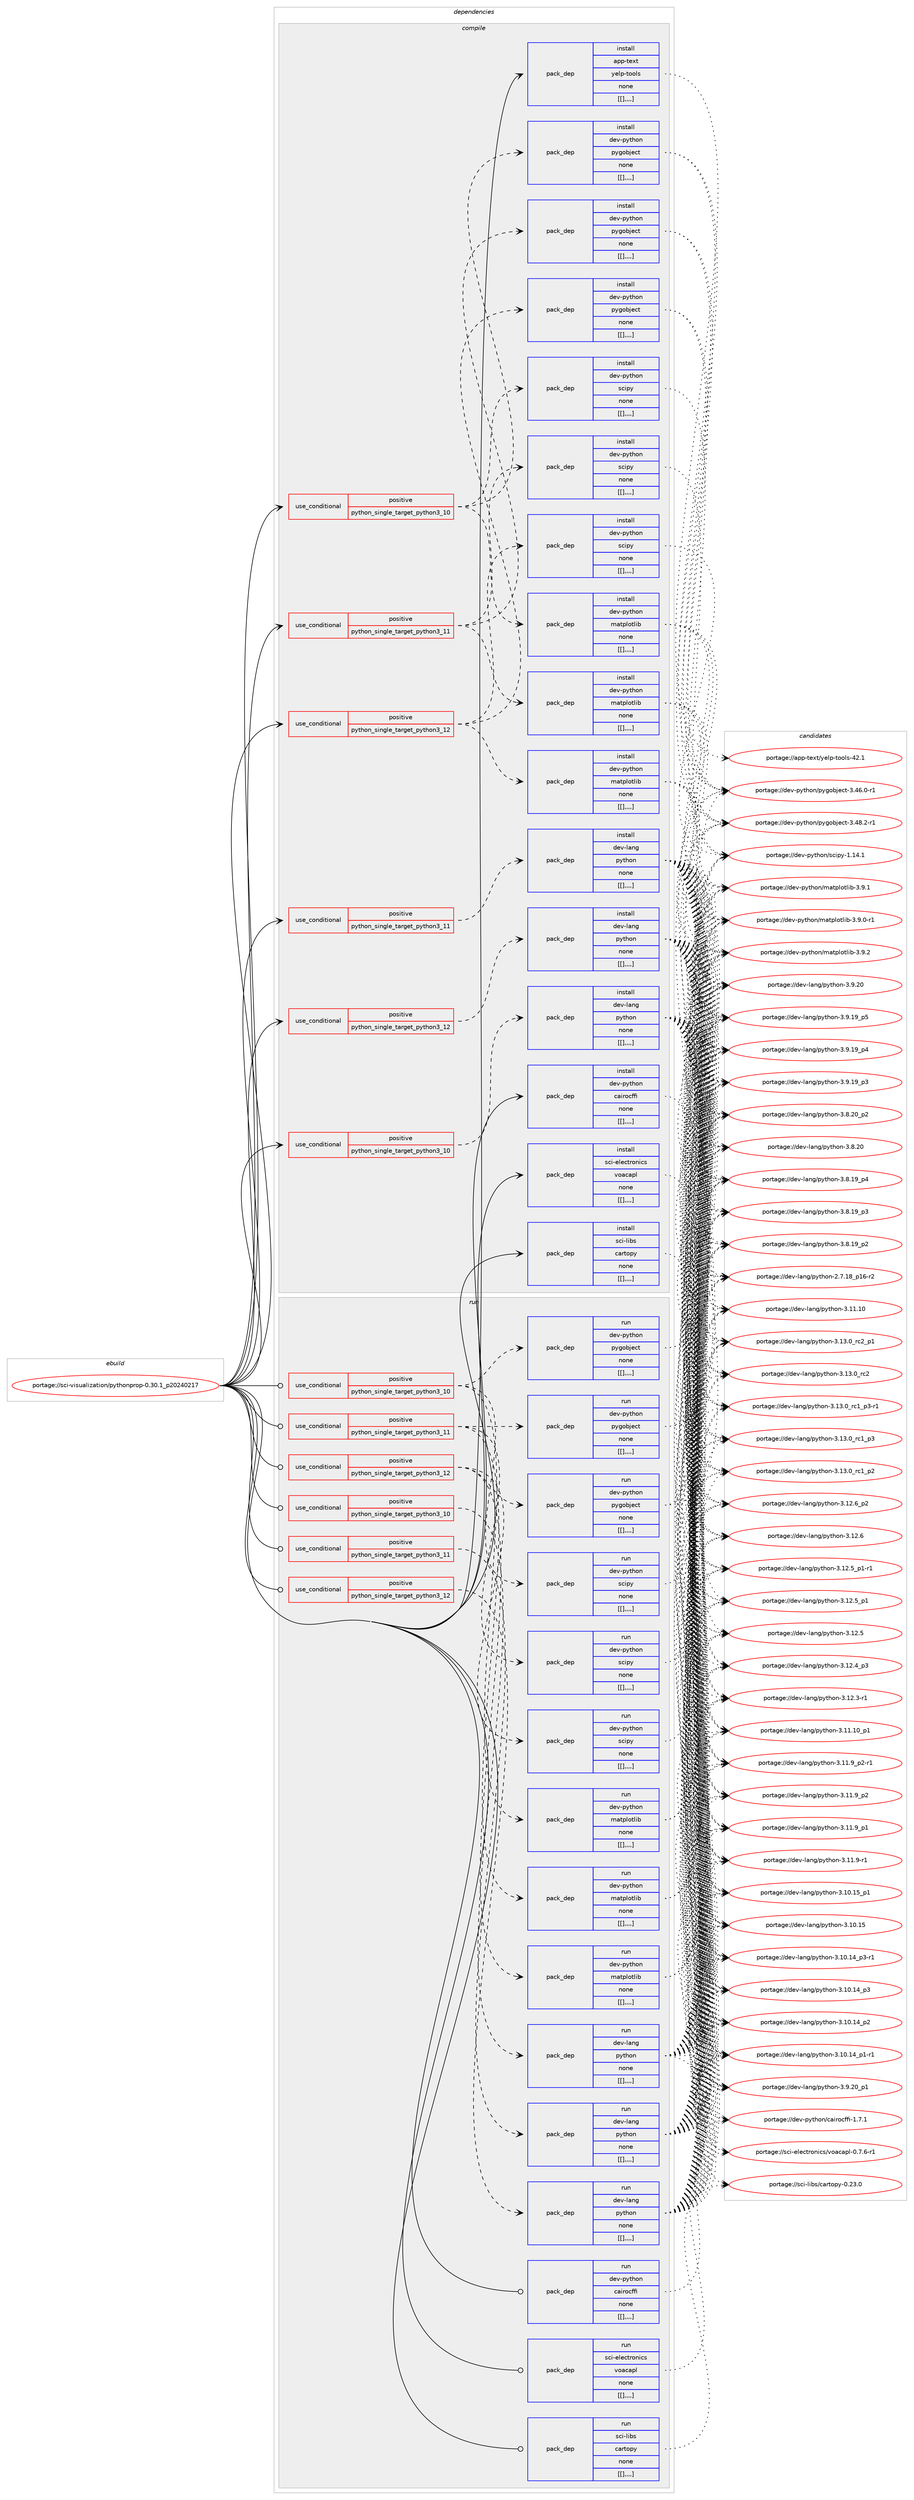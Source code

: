 digraph prolog {

# *************
# Graph options
# *************

newrank=true;
concentrate=true;
compound=true;
graph [rankdir=LR,fontname=Helvetica,fontsize=10,ranksep=1.5];#, ranksep=2.5, nodesep=0.2];
edge  [arrowhead=vee];
node  [fontname=Helvetica,fontsize=10];

# **********
# The ebuild
# **********

subgraph cluster_leftcol {
color=gray;
label=<<i>ebuild</i>>;
id [label="portage://sci-visualization/pythonprop-0.30.1_p20240217", color=red, width=4, href="../sci-visualization/pythonprop-0.30.1_p20240217.svg"];
}

# ****************
# The dependencies
# ****************

subgraph cluster_midcol {
color=gray;
label=<<i>dependencies</i>>;
subgraph cluster_compile {
fillcolor="#eeeeee";
style=filled;
label=<<i>compile</i>>;
subgraph cond113933 {
dependency424245 [label=<<TABLE BORDER="0" CELLBORDER="1" CELLSPACING="0" CELLPADDING="4"><TR><TD ROWSPAN="3" CELLPADDING="10">use_conditional</TD></TR><TR><TD>positive</TD></TR><TR><TD>python_single_target_python3_10</TD></TR></TABLE>>, shape=none, color=red];
subgraph pack307380 {
dependency424246 [label=<<TABLE BORDER="0" CELLBORDER="1" CELLSPACING="0" CELLPADDING="4" WIDTH="220"><TR><TD ROWSPAN="6" CELLPADDING="30">pack_dep</TD></TR><TR><TD WIDTH="110">install</TD></TR><TR><TD>dev-lang</TD></TR><TR><TD>python</TD></TR><TR><TD>none</TD></TR><TR><TD>[[],,,,]</TD></TR></TABLE>>, shape=none, color=blue];
}
dependency424245:e -> dependency424246:w [weight=20,style="dashed",arrowhead="vee"];
}
id:e -> dependency424245:w [weight=20,style="solid",arrowhead="vee"];
subgraph cond113934 {
dependency424247 [label=<<TABLE BORDER="0" CELLBORDER="1" CELLSPACING="0" CELLPADDING="4"><TR><TD ROWSPAN="3" CELLPADDING="10">use_conditional</TD></TR><TR><TD>positive</TD></TR><TR><TD>python_single_target_python3_10</TD></TR></TABLE>>, shape=none, color=red];
subgraph pack307381 {
dependency424248 [label=<<TABLE BORDER="0" CELLBORDER="1" CELLSPACING="0" CELLPADDING="4" WIDTH="220"><TR><TD ROWSPAN="6" CELLPADDING="30">pack_dep</TD></TR><TR><TD WIDTH="110">install</TD></TR><TR><TD>dev-python</TD></TR><TR><TD>pygobject</TD></TR><TR><TD>none</TD></TR><TR><TD>[[],,,,]</TD></TR></TABLE>>, shape=none, color=blue];
}
dependency424247:e -> dependency424248:w [weight=20,style="dashed",arrowhead="vee"];
subgraph pack307382 {
dependency424249 [label=<<TABLE BORDER="0" CELLBORDER="1" CELLSPACING="0" CELLPADDING="4" WIDTH="220"><TR><TD ROWSPAN="6" CELLPADDING="30">pack_dep</TD></TR><TR><TD WIDTH="110">install</TD></TR><TR><TD>dev-python</TD></TR><TR><TD>matplotlib</TD></TR><TR><TD>none</TD></TR><TR><TD>[[],,,,]</TD></TR></TABLE>>, shape=none, color=blue];
}
dependency424247:e -> dependency424249:w [weight=20,style="dashed",arrowhead="vee"];
subgraph pack307383 {
dependency424250 [label=<<TABLE BORDER="0" CELLBORDER="1" CELLSPACING="0" CELLPADDING="4" WIDTH="220"><TR><TD ROWSPAN="6" CELLPADDING="30">pack_dep</TD></TR><TR><TD WIDTH="110">install</TD></TR><TR><TD>dev-python</TD></TR><TR><TD>scipy</TD></TR><TR><TD>none</TD></TR><TR><TD>[[],,,,]</TD></TR></TABLE>>, shape=none, color=blue];
}
dependency424247:e -> dependency424250:w [weight=20,style="dashed",arrowhead="vee"];
}
id:e -> dependency424247:w [weight=20,style="solid",arrowhead="vee"];
subgraph cond113935 {
dependency424251 [label=<<TABLE BORDER="0" CELLBORDER="1" CELLSPACING="0" CELLPADDING="4"><TR><TD ROWSPAN="3" CELLPADDING="10">use_conditional</TD></TR><TR><TD>positive</TD></TR><TR><TD>python_single_target_python3_11</TD></TR></TABLE>>, shape=none, color=red];
subgraph pack307384 {
dependency424252 [label=<<TABLE BORDER="0" CELLBORDER="1" CELLSPACING="0" CELLPADDING="4" WIDTH="220"><TR><TD ROWSPAN="6" CELLPADDING="30">pack_dep</TD></TR><TR><TD WIDTH="110">install</TD></TR><TR><TD>dev-lang</TD></TR><TR><TD>python</TD></TR><TR><TD>none</TD></TR><TR><TD>[[],,,,]</TD></TR></TABLE>>, shape=none, color=blue];
}
dependency424251:e -> dependency424252:w [weight=20,style="dashed",arrowhead="vee"];
}
id:e -> dependency424251:w [weight=20,style="solid",arrowhead="vee"];
subgraph cond113936 {
dependency424253 [label=<<TABLE BORDER="0" CELLBORDER="1" CELLSPACING="0" CELLPADDING="4"><TR><TD ROWSPAN="3" CELLPADDING="10">use_conditional</TD></TR><TR><TD>positive</TD></TR><TR><TD>python_single_target_python3_11</TD></TR></TABLE>>, shape=none, color=red];
subgraph pack307385 {
dependency424254 [label=<<TABLE BORDER="0" CELLBORDER="1" CELLSPACING="0" CELLPADDING="4" WIDTH="220"><TR><TD ROWSPAN="6" CELLPADDING="30">pack_dep</TD></TR><TR><TD WIDTH="110">install</TD></TR><TR><TD>dev-python</TD></TR><TR><TD>pygobject</TD></TR><TR><TD>none</TD></TR><TR><TD>[[],,,,]</TD></TR></TABLE>>, shape=none, color=blue];
}
dependency424253:e -> dependency424254:w [weight=20,style="dashed",arrowhead="vee"];
subgraph pack307386 {
dependency424255 [label=<<TABLE BORDER="0" CELLBORDER="1" CELLSPACING="0" CELLPADDING="4" WIDTH="220"><TR><TD ROWSPAN="6" CELLPADDING="30">pack_dep</TD></TR><TR><TD WIDTH="110">install</TD></TR><TR><TD>dev-python</TD></TR><TR><TD>matplotlib</TD></TR><TR><TD>none</TD></TR><TR><TD>[[],,,,]</TD></TR></TABLE>>, shape=none, color=blue];
}
dependency424253:e -> dependency424255:w [weight=20,style="dashed",arrowhead="vee"];
subgraph pack307387 {
dependency424256 [label=<<TABLE BORDER="0" CELLBORDER="1" CELLSPACING="0" CELLPADDING="4" WIDTH="220"><TR><TD ROWSPAN="6" CELLPADDING="30">pack_dep</TD></TR><TR><TD WIDTH="110">install</TD></TR><TR><TD>dev-python</TD></TR><TR><TD>scipy</TD></TR><TR><TD>none</TD></TR><TR><TD>[[],,,,]</TD></TR></TABLE>>, shape=none, color=blue];
}
dependency424253:e -> dependency424256:w [weight=20,style="dashed",arrowhead="vee"];
}
id:e -> dependency424253:w [weight=20,style="solid",arrowhead="vee"];
subgraph cond113937 {
dependency424257 [label=<<TABLE BORDER="0" CELLBORDER="1" CELLSPACING="0" CELLPADDING="4"><TR><TD ROWSPAN="3" CELLPADDING="10">use_conditional</TD></TR><TR><TD>positive</TD></TR><TR><TD>python_single_target_python3_12</TD></TR></TABLE>>, shape=none, color=red];
subgraph pack307388 {
dependency424258 [label=<<TABLE BORDER="0" CELLBORDER="1" CELLSPACING="0" CELLPADDING="4" WIDTH="220"><TR><TD ROWSPAN="6" CELLPADDING="30">pack_dep</TD></TR><TR><TD WIDTH="110">install</TD></TR><TR><TD>dev-lang</TD></TR><TR><TD>python</TD></TR><TR><TD>none</TD></TR><TR><TD>[[],,,,]</TD></TR></TABLE>>, shape=none, color=blue];
}
dependency424257:e -> dependency424258:w [weight=20,style="dashed",arrowhead="vee"];
}
id:e -> dependency424257:w [weight=20,style="solid",arrowhead="vee"];
subgraph cond113938 {
dependency424259 [label=<<TABLE BORDER="0" CELLBORDER="1" CELLSPACING="0" CELLPADDING="4"><TR><TD ROWSPAN="3" CELLPADDING="10">use_conditional</TD></TR><TR><TD>positive</TD></TR><TR><TD>python_single_target_python3_12</TD></TR></TABLE>>, shape=none, color=red];
subgraph pack307389 {
dependency424260 [label=<<TABLE BORDER="0" CELLBORDER="1" CELLSPACING="0" CELLPADDING="4" WIDTH="220"><TR><TD ROWSPAN="6" CELLPADDING="30">pack_dep</TD></TR><TR><TD WIDTH="110">install</TD></TR><TR><TD>dev-python</TD></TR><TR><TD>pygobject</TD></TR><TR><TD>none</TD></TR><TR><TD>[[],,,,]</TD></TR></TABLE>>, shape=none, color=blue];
}
dependency424259:e -> dependency424260:w [weight=20,style="dashed",arrowhead="vee"];
subgraph pack307390 {
dependency424261 [label=<<TABLE BORDER="0" CELLBORDER="1" CELLSPACING="0" CELLPADDING="4" WIDTH="220"><TR><TD ROWSPAN="6" CELLPADDING="30">pack_dep</TD></TR><TR><TD WIDTH="110">install</TD></TR><TR><TD>dev-python</TD></TR><TR><TD>matplotlib</TD></TR><TR><TD>none</TD></TR><TR><TD>[[],,,,]</TD></TR></TABLE>>, shape=none, color=blue];
}
dependency424259:e -> dependency424261:w [weight=20,style="dashed",arrowhead="vee"];
subgraph pack307391 {
dependency424262 [label=<<TABLE BORDER="0" CELLBORDER="1" CELLSPACING="0" CELLPADDING="4" WIDTH="220"><TR><TD ROWSPAN="6" CELLPADDING="30">pack_dep</TD></TR><TR><TD WIDTH="110">install</TD></TR><TR><TD>dev-python</TD></TR><TR><TD>scipy</TD></TR><TR><TD>none</TD></TR><TR><TD>[[],,,,]</TD></TR></TABLE>>, shape=none, color=blue];
}
dependency424259:e -> dependency424262:w [weight=20,style="dashed",arrowhead="vee"];
}
id:e -> dependency424259:w [weight=20,style="solid",arrowhead="vee"];
subgraph pack307392 {
dependency424263 [label=<<TABLE BORDER="0" CELLBORDER="1" CELLSPACING="0" CELLPADDING="4" WIDTH="220"><TR><TD ROWSPAN="6" CELLPADDING="30">pack_dep</TD></TR><TR><TD WIDTH="110">install</TD></TR><TR><TD>app-text</TD></TR><TR><TD>yelp-tools</TD></TR><TR><TD>none</TD></TR><TR><TD>[[],,,,]</TD></TR></TABLE>>, shape=none, color=blue];
}
id:e -> dependency424263:w [weight=20,style="solid",arrowhead="vee"];
subgraph pack307393 {
dependency424264 [label=<<TABLE BORDER="0" CELLBORDER="1" CELLSPACING="0" CELLPADDING="4" WIDTH="220"><TR><TD ROWSPAN="6" CELLPADDING="30">pack_dep</TD></TR><TR><TD WIDTH="110">install</TD></TR><TR><TD>dev-python</TD></TR><TR><TD>cairocffi</TD></TR><TR><TD>none</TD></TR><TR><TD>[[],,,,]</TD></TR></TABLE>>, shape=none, color=blue];
}
id:e -> dependency424264:w [weight=20,style="solid",arrowhead="vee"];
subgraph pack307394 {
dependency424265 [label=<<TABLE BORDER="0" CELLBORDER="1" CELLSPACING="0" CELLPADDING="4" WIDTH="220"><TR><TD ROWSPAN="6" CELLPADDING="30">pack_dep</TD></TR><TR><TD WIDTH="110">install</TD></TR><TR><TD>sci-electronics</TD></TR><TR><TD>voacapl</TD></TR><TR><TD>none</TD></TR><TR><TD>[[],,,,]</TD></TR></TABLE>>, shape=none, color=blue];
}
id:e -> dependency424265:w [weight=20,style="solid",arrowhead="vee"];
subgraph pack307395 {
dependency424266 [label=<<TABLE BORDER="0" CELLBORDER="1" CELLSPACING="0" CELLPADDING="4" WIDTH="220"><TR><TD ROWSPAN="6" CELLPADDING="30">pack_dep</TD></TR><TR><TD WIDTH="110">install</TD></TR><TR><TD>sci-libs</TD></TR><TR><TD>cartopy</TD></TR><TR><TD>none</TD></TR><TR><TD>[[],,,,]</TD></TR></TABLE>>, shape=none, color=blue];
}
id:e -> dependency424266:w [weight=20,style="solid",arrowhead="vee"];
}
subgraph cluster_compileandrun {
fillcolor="#eeeeee";
style=filled;
label=<<i>compile and run</i>>;
}
subgraph cluster_run {
fillcolor="#eeeeee";
style=filled;
label=<<i>run</i>>;
subgraph cond113939 {
dependency424267 [label=<<TABLE BORDER="0" CELLBORDER="1" CELLSPACING="0" CELLPADDING="4"><TR><TD ROWSPAN="3" CELLPADDING="10">use_conditional</TD></TR><TR><TD>positive</TD></TR><TR><TD>python_single_target_python3_10</TD></TR></TABLE>>, shape=none, color=red];
subgraph pack307396 {
dependency424268 [label=<<TABLE BORDER="0" CELLBORDER="1" CELLSPACING="0" CELLPADDING="4" WIDTH="220"><TR><TD ROWSPAN="6" CELLPADDING="30">pack_dep</TD></TR><TR><TD WIDTH="110">run</TD></TR><TR><TD>dev-lang</TD></TR><TR><TD>python</TD></TR><TR><TD>none</TD></TR><TR><TD>[[],,,,]</TD></TR></TABLE>>, shape=none, color=blue];
}
dependency424267:e -> dependency424268:w [weight=20,style="dashed",arrowhead="vee"];
}
id:e -> dependency424267:w [weight=20,style="solid",arrowhead="odot"];
subgraph cond113940 {
dependency424269 [label=<<TABLE BORDER="0" CELLBORDER="1" CELLSPACING="0" CELLPADDING="4"><TR><TD ROWSPAN="3" CELLPADDING="10">use_conditional</TD></TR><TR><TD>positive</TD></TR><TR><TD>python_single_target_python3_10</TD></TR></TABLE>>, shape=none, color=red];
subgraph pack307397 {
dependency424270 [label=<<TABLE BORDER="0" CELLBORDER="1" CELLSPACING="0" CELLPADDING="4" WIDTH="220"><TR><TD ROWSPAN="6" CELLPADDING="30">pack_dep</TD></TR><TR><TD WIDTH="110">run</TD></TR><TR><TD>dev-python</TD></TR><TR><TD>pygobject</TD></TR><TR><TD>none</TD></TR><TR><TD>[[],,,,]</TD></TR></TABLE>>, shape=none, color=blue];
}
dependency424269:e -> dependency424270:w [weight=20,style="dashed",arrowhead="vee"];
subgraph pack307398 {
dependency424271 [label=<<TABLE BORDER="0" CELLBORDER="1" CELLSPACING="0" CELLPADDING="4" WIDTH="220"><TR><TD ROWSPAN="6" CELLPADDING="30">pack_dep</TD></TR><TR><TD WIDTH="110">run</TD></TR><TR><TD>dev-python</TD></TR><TR><TD>matplotlib</TD></TR><TR><TD>none</TD></TR><TR><TD>[[],,,,]</TD></TR></TABLE>>, shape=none, color=blue];
}
dependency424269:e -> dependency424271:w [weight=20,style="dashed",arrowhead="vee"];
subgraph pack307399 {
dependency424272 [label=<<TABLE BORDER="0" CELLBORDER="1" CELLSPACING="0" CELLPADDING="4" WIDTH="220"><TR><TD ROWSPAN="6" CELLPADDING="30">pack_dep</TD></TR><TR><TD WIDTH="110">run</TD></TR><TR><TD>dev-python</TD></TR><TR><TD>scipy</TD></TR><TR><TD>none</TD></TR><TR><TD>[[],,,,]</TD></TR></TABLE>>, shape=none, color=blue];
}
dependency424269:e -> dependency424272:w [weight=20,style="dashed",arrowhead="vee"];
}
id:e -> dependency424269:w [weight=20,style="solid",arrowhead="odot"];
subgraph cond113941 {
dependency424273 [label=<<TABLE BORDER="0" CELLBORDER="1" CELLSPACING="0" CELLPADDING="4"><TR><TD ROWSPAN="3" CELLPADDING="10">use_conditional</TD></TR><TR><TD>positive</TD></TR><TR><TD>python_single_target_python3_11</TD></TR></TABLE>>, shape=none, color=red];
subgraph pack307400 {
dependency424274 [label=<<TABLE BORDER="0" CELLBORDER="1" CELLSPACING="0" CELLPADDING="4" WIDTH="220"><TR><TD ROWSPAN="6" CELLPADDING="30">pack_dep</TD></TR><TR><TD WIDTH="110">run</TD></TR><TR><TD>dev-lang</TD></TR><TR><TD>python</TD></TR><TR><TD>none</TD></TR><TR><TD>[[],,,,]</TD></TR></TABLE>>, shape=none, color=blue];
}
dependency424273:e -> dependency424274:w [weight=20,style="dashed",arrowhead="vee"];
}
id:e -> dependency424273:w [weight=20,style="solid",arrowhead="odot"];
subgraph cond113942 {
dependency424275 [label=<<TABLE BORDER="0" CELLBORDER="1" CELLSPACING="0" CELLPADDING="4"><TR><TD ROWSPAN="3" CELLPADDING="10">use_conditional</TD></TR><TR><TD>positive</TD></TR><TR><TD>python_single_target_python3_11</TD></TR></TABLE>>, shape=none, color=red];
subgraph pack307401 {
dependency424276 [label=<<TABLE BORDER="0" CELLBORDER="1" CELLSPACING="0" CELLPADDING="4" WIDTH="220"><TR><TD ROWSPAN="6" CELLPADDING="30">pack_dep</TD></TR><TR><TD WIDTH="110">run</TD></TR><TR><TD>dev-python</TD></TR><TR><TD>pygobject</TD></TR><TR><TD>none</TD></TR><TR><TD>[[],,,,]</TD></TR></TABLE>>, shape=none, color=blue];
}
dependency424275:e -> dependency424276:w [weight=20,style="dashed",arrowhead="vee"];
subgraph pack307402 {
dependency424277 [label=<<TABLE BORDER="0" CELLBORDER="1" CELLSPACING="0" CELLPADDING="4" WIDTH="220"><TR><TD ROWSPAN="6" CELLPADDING="30">pack_dep</TD></TR><TR><TD WIDTH="110">run</TD></TR><TR><TD>dev-python</TD></TR><TR><TD>matplotlib</TD></TR><TR><TD>none</TD></TR><TR><TD>[[],,,,]</TD></TR></TABLE>>, shape=none, color=blue];
}
dependency424275:e -> dependency424277:w [weight=20,style="dashed",arrowhead="vee"];
subgraph pack307403 {
dependency424278 [label=<<TABLE BORDER="0" CELLBORDER="1" CELLSPACING="0" CELLPADDING="4" WIDTH="220"><TR><TD ROWSPAN="6" CELLPADDING="30">pack_dep</TD></TR><TR><TD WIDTH="110">run</TD></TR><TR><TD>dev-python</TD></TR><TR><TD>scipy</TD></TR><TR><TD>none</TD></TR><TR><TD>[[],,,,]</TD></TR></TABLE>>, shape=none, color=blue];
}
dependency424275:e -> dependency424278:w [weight=20,style="dashed",arrowhead="vee"];
}
id:e -> dependency424275:w [weight=20,style="solid",arrowhead="odot"];
subgraph cond113943 {
dependency424279 [label=<<TABLE BORDER="0" CELLBORDER="1" CELLSPACING="0" CELLPADDING="4"><TR><TD ROWSPAN="3" CELLPADDING="10">use_conditional</TD></TR><TR><TD>positive</TD></TR><TR><TD>python_single_target_python3_12</TD></TR></TABLE>>, shape=none, color=red];
subgraph pack307404 {
dependency424280 [label=<<TABLE BORDER="0" CELLBORDER="1" CELLSPACING="0" CELLPADDING="4" WIDTH="220"><TR><TD ROWSPAN="6" CELLPADDING="30">pack_dep</TD></TR><TR><TD WIDTH="110">run</TD></TR><TR><TD>dev-lang</TD></TR><TR><TD>python</TD></TR><TR><TD>none</TD></TR><TR><TD>[[],,,,]</TD></TR></TABLE>>, shape=none, color=blue];
}
dependency424279:e -> dependency424280:w [weight=20,style="dashed",arrowhead="vee"];
}
id:e -> dependency424279:w [weight=20,style="solid",arrowhead="odot"];
subgraph cond113944 {
dependency424281 [label=<<TABLE BORDER="0" CELLBORDER="1" CELLSPACING="0" CELLPADDING="4"><TR><TD ROWSPAN="3" CELLPADDING="10">use_conditional</TD></TR><TR><TD>positive</TD></TR><TR><TD>python_single_target_python3_12</TD></TR></TABLE>>, shape=none, color=red];
subgraph pack307405 {
dependency424282 [label=<<TABLE BORDER="0" CELLBORDER="1" CELLSPACING="0" CELLPADDING="4" WIDTH="220"><TR><TD ROWSPAN="6" CELLPADDING="30">pack_dep</TD></TR><TR><TD WIDTH="110">run</TD></TR><TR><TD>dev-python</TD></TR><TR><TD>pygobject</TD></TR><TR><TD>none</TD></TR><TR><TD>[[],,,,]</TD></TR></TABLE>>, shape=none, color=blue];
}
dependency424281:e -> dependency424282:w [weight=20,style="dashed",arrowhead="vee"];
subgraph pack307406 {
dependency424283 [label=<<TABLE BORDER="0" CELLBORDER="1" CELLSPACING="0" CELLPADDING="4" WIDTH="220"><TR><TD ROWSPAN="6" CELLPADDING="30">pack_dep</TD></TR><TR><TD WIDTH="110">run</TD></TR><TR><TD>dev-python</TD></TR><TR><TD>matplotlib</TD></TR><TR><TD>none</TD></TR><TR><TD>[[],,,,]</TD></TR></TABLE>>, shape=none, color=blue];
}
dependency424281:e -> dependency424283:w [weight=20,style="dashed",arrowhead="vee"];
subgraph pack307407 {
dependency424284 [label=<<TABLE BORDER="0" CELLBORDER="1" CELLSPACING="0" CELLPADDING="4" WIDTH="220"><TR><TD ROWSPAN="6" CELLPADDING="30">pack_dep</TD></TR><TR><TD WIDTH="110">run</TD></TR><TR><TD>dev-python</TD></TR><TR><TD>scipy</TD></TR><TR><TD>none</TD></TR><TR><TD>[[],,,,]</TD></TR></TABLE>>, shape=none, color=blue];
}
dependency424281:e -> dependency424284:w [weight=20,style="dashed",arrowhead="vee"];
}
id:e -> dependency424281:w [weight=20,style="solid",arrowhead="odot"];
subgraph pack307408 {
dependency424285 [label=<<TABLE BORDER="0" CELLBORDER="1" CELLSPACING="0" CELLPADDING="4" WIDTH="220"><TR><TD ROWSPAN="6" CELLPADDING="30">pack_dep</TD></TR><TR><TD WIDTH="110">run</TD></TR><TR><TD>dev-python</TD></TR><TR><TD>cairocffi</TD></TR><TR><TD>none</TD></TR><TR><TD>[[],,,,]</TD></TR></TABLE>>, shape=none, color=blue];
}
id:e -> dependency424285:w [weight=20,style="solid",arrowhead="odot"];
subgraph pack307409 {
dependency424286 [label=<<TABLE BORDER="0" CELLBORDER="1" CELLSPACING="0" CELLPADDING="4" WIDTH="220"><TR><TD ROWSPAN="6" CELLPADDING="30">pack_dep</TD></TR><TR><TD WIDTH="110">run</TD></TR><TR><TD>sci-electronics</TD></TR><TR><TD>voacapl</TD></TR><TR><TD>none</TD></TR><TR><TD>[[],,,,]</TD></TR></TABLE>>, shape=none, color=blue];
}
id:e -> dependency424286:w [weight=20,style="solid",arrowhead="odot"];
subgraph pack307410 {
dependency424287 [label=<<TABLE BORDER="0" CELLBORDER="1" CELLSPACING="0" CELLPADDING="4" WIDTH="220"><TR><TD ROWSPAN="6" CELLPADDING="30">pack_dep</TD></TR><TR><TD WIDTH="110">run</TD></TR><TR><TD>sci-libs</TD></TR><TR><TD>cartopy</TD></TR><TR><TD>none</TD></TR><TR><TD>[[],,,,]</TD></TR></TABLE>>, shape=none, color=blue];
}
id:e -> dependency424287:w [weight=20,style="solid",arrowhead="odot"];
}
}

# **************
# The candidates
# **************

subgraph cluster_choices {
rank=same;
color=gray;
label=<<i>candidates</i>>;

subgraph choice307380 {
color=black;
nodesep=1;
choice100101118451089711010347112121116104111110455146495146489511499509511249 [label="portage://dev-lang/python-3.13.0_rc2_p1", color=red, width=4,href="../dev-lang/python-3.13.0_rc2_p1.svg"];
choice10010111845108971101034711212111610411111045514649514648951149950 [label="portage://dev-lang/python-3.13.0_rc2", color=red, width=4,href="../dev-lang/python-3.13.0_rc2.svg"];
choice1001011184510897110103471121211161041111104551464951464895114994995112514511449 [label="portage://dev-lang/python-3.13.0_rc1_p3-r1", color=red, width=4,href="../dev-lang/python-3.13.0_rc1_p3-r1.svg"];
choice100101118451089711010347112121116104111110455146495146489511499499511251 [label="portage://dev-lang/python-3.13.0_rc1_p3", color=red, width=4,href="../dev-lang/python-3.13.0_rc1_p3.svg"];
choice100101118451089711010347112121116104111110455146495146489511499499511250 [label="portage://dev-lang/python-3.13.0_rc1_p2", color=red, width=4,href="../dev-lang/python-3.13.0_rc1_p2.svg"];
choice100101118451089711010347112121116104111110455146495046549511250 [label="portage://dev-lang/python-3.12.6_p2", color=red, width=4,href="../dev-lang/python-3.12.6_p2.svg"];
choice10010111845108971101034711212111610411111045514649504654 [label="portage://dev-lang/python-3.12.6", color=red, width=4,href="../dev-lang/python-3.12.6.svg"];
choice1001011184510897110103471121211161041111104551464950465395112494511449 [label="portage://dev-lang/python-3.12.5_p1-r1", color=red, width=4,href="../dev-lang/python-3.12.5_p1-r1.svg"];
choice100101118451089711010347112121116104111110455146495046539511249 [label="portage://dev-lang/python-3.12.5_p1", color=red, width=4,href="../dev-lang/python-3.12.5_p1.svg"];
choice10010111845108971101034711212111610411111045514649504653 [label="portage://dev-lang/python-3.12.5", color=red, width=4,href="../dev-lang/python-3.12.5.svg"];
choice100101118451089711010347112121116104111110455146495046529511251 [label="portage://dev-lang/python-3.12.4_p3", color=red, width=4,href="../dev-lang/python-3.12.4_p3.svg"];
choice100101118451089711010347112121116104111110455146495046514511449 [label="portage://dev-lang/python-3.12.3-r1", color=red, width=4,href="../dev-lang/python-3.12.3-r1.svg"];
choice10010111845108971101034711212111610411111045514649494649489511249 [label="portage://dev-lang/python-3.11.10_p1", color=red, width=4,href="../dev-lang/python-3.11.10_p1.svg"];
choice1001011184510897110103471121211161041111104551464949464948 [label="portage://dev-lang/python-3.11.10", color=red, width=4,href="../dev-lang/python-3.11.10.svg"];
choice1001011184510897110103471121211161041111104551464949465795112504511449 [label="portage://dev-lang/python-3.11.9_p2-r1", color=red, width=4,href="../dev-lang/python-3.11.9_p2-r1.svg"];
choice100101118451089711010347112121116104111110455146494946579511250 [label="portage://dev-lang/python-3.11.9_p2", color=red, width=4,href="../dev-lang/python-3.11.9_p2.svg"];
choice100101118451089711010347112121116104111110455146494946579511249 [label="portage://dev-lang/python-3.11.9_p1", color=red, width=4,href="../dev-lang/python-3.11.9_p1.svg"];
choice100101118451089711010347112121116104111110455146494946574511449 [label="portage://dev-lang/python-3.11.9-r1", color=red, width=4,href="../dev-lang/python-3.11.9-r1.svg"];
choice10010111845108971101034711212111610411111045514649484649539511249 [label="portage://dev-lang/python-3.10.15_p1", color=red, width=4,href="../dev-lang/python-3.10.15_p1.svg"];
choice1001011184510897110103471121211161041111104551464948464953 [label="portage://dev-lang/python-3.10.15", color=red, width=4,href="../dev-lang/python-3.10.15.svg"];
choice100101118451089711010347112121116104111110455146494846495295112514511449 [label="portage://dev-lang/python-3.10.14_p3-r1", color=red, width=4,href="../dev-lang/python-3.10.14_p3-r1.svg"];
choice10010111845108971101034711212111610411111045514649484649529511251 [label="portage://dev-lang/python-3.10.14_p3", color=red, width=4,href="../dev-lang/python-3.10.14_p3.svg"];
choice10010111845108971101034711212111610411111045514649484649529511250 [label="portage://dev-lang/python-3.10.14_p2", color=red, width=4,href="../dev-lang/python-3.10.14_p2.svg"];
choice100101118451089711010347112121116104111110455146494846495295112494511449 [label="portage://dev-lang/python-3.10.14_p1-r1", color=red, width=4,href="../dev-lang/python-3.10.14_p1-r1.svg"];
choice100101118451089711010347112121116104111110455146574650489511249 [label="portage://dev-lang/python-3.9.20_p1", color=red, width=4,href="../dev-lang/python-3.9.20_p1.svg"];
choice10010111845108971101034711212111610411111045514657465048 [label="portage://dev-lang/python-3.9.20", color=red, width=4,href="../dev-lang/python-3.9.20.svg"];
choice100101118451089711010347112121116104111110455146574649579511253 [label="portage://dev-lang/python-3.9.19_p5", color=red, width=4,href="../dev-lang/python-3.9.19_p5.svg"];
choice100101118451089711010347112121116104111110455146574649579511252 [label="portage://dev-lang/python-3.9.19_p4", color=red, width=4,href="../dev-lang/python-3.9.19_p4.svg"];
choice100101118451089711010347112121116104111110455146574649579511251 [label="portage://dev-lang/python-3.9.19_p3", color=red, width=4,href="../dev-lang/python-3.9.19_p3.svg"];
choice100101118451089711010347112121116104111110455146564650489511250 [label="portage://dev-lang/python-3.8.20_p2", color=red, width=4,href="../dev-lang/python-3.8.20_p2.svg"];
choice10010111845108971101034711212111610411111045514656465048 [label="portage://dev-lang/python-3.8.20", color=red, width=4,href="../dev-lang/python-3.8.20.svg"];
choice100101118451089711010347112121116104111110455146564649579511252 [label="portage://dev-lang/python-3.8.19_p4", color=red, width=4,href="../dev-lang/python-3.8.19_p4.svg"];
choice100101118451089711010347112121116104111110455146564649579511251 [label="portage://dev-lang/python-3.8.19_p3", color=red, width=4,href="../dev-lang/python-3.8.19_p3.svg"];
choice100101118451089711010347112121116104111110455146564649579511250 [label="portage://dev-lang/python-3.8.19_p2", color=red, width=4,href="../dev-lang/python-3.8.19_p2.svg"];
choice100101118451089711010347112121116104111110455046554649569511249544511450 [label="portage://dev-lang/python-2.7.18_p16-r2", color=red, width=4,href="../dev-lang/python-2.7.18_p16-r2.svg"];
dependency424246:e -> choice100101118451089711010347112121116104111110455146495146489511499509511249:w [style=dotted,weight="100"];
dependency424246:e -> choice10010111845108971101034711212111610411111045514649514648951149950:w [style=dotted,weight="100"];
dependency424246:e -> choice1001011184510897110103471121211161041111104551464951464895114994995112514511449:w [style=dotted,weight="100"];
dependency424246:e -> choice100101118451089711010347112121116104111110455146495146489511499499511251:w [style=dotted,weight="100"];
dependency424246:e -> choice100101118451089711010347112121116104111110455146495146489511499499511250:w [style=dotted,weight="100"];
dependency424246:e -> choice100101118451089711010347112121116104111110455146495046549511250:w [style=dotted,weight="100"];
dependency424246:e -> choice10010111845108971101034711212111610411111045514649504654:w [style=dotted,weight="100"];
dependency424246:e -> choice1001011184510897110103471121211161041111104551464950465395112494511449:w [style=dotted,weight="100"];
dependency424246:e -> choice100101118451089711010347112121116104111110455146495046539511249:w [style=dotted,weight="100"];
dependency424246:e -> choice10010111845108971101034711212111610411111045514649504653:w [style=dotted,weight="100"];
dependency424246:e -> choice100101118451089711010347112121116104111110455146495046529511251:w [style=dotted,weight="100"];
dependency424246:e -> choice100101118451089711010347112121116104111110455146495046514511449:w [style=dotted,weight="100"];
dependency424246:e -> choice10010111845108971101034711212111610411111045514649494649489511249:w [style=dotted,weight="100"];
dependency424246:e -> choice1001011184510897110103471121211161041111104551464949464948:w [style=dotted,weight="100"];
dependency424246:e -> choice1001011184510897110103471121211161041111104551464949465795112504511449:w [style=dotted,weight="100"];
dependency424246:e -> choice100101118451089711010347112121116104111110455146494946579511250:w [style=dotted,weight="100"];
dependency424246:e -> choice100101118451089711010347112121116104111110455146494946579511249:w [style=dotted,weight="100"];
dependency424246:e -> choice100101118451089711010347112121116104111110455146494946574511449:w [style=dotted,weight="100"];
dependency424246:e -> choice10010111845108971101034711212111610411111045514649484649539511249:w [style=dotted,weight="100"];
dependency424246:e -> choice1001011184510897110103471121211161041111104551464948464953:w [style=dotted,weight="100"];
dependency424246:e -> choice100101118451089711010347112121116104111110455146494846495295112514511449:w [style=dotted,weight="100"];
dependency424246:e -> choice10010111845108971101034711212111610411111045514649484649529511251:w [style=dotted,weight="100"];
dependency424246:e -> choice10010111845108971101034711212111610411111045514649484649529511250:w [style=dotted,weight="100"];
dependency424246:e -> choice100101118451089711010347112121116104111110455146494846495295112494511449:w [style=dotted,weight="100"];
dependency424246:e -> choice100101118451089711010347112121116104111110455146574650489511249:w [style=dotted,weight="100"];
dependency424246:e -> choice10010111845108971101034711212111610411111045514657465048:w [style=dotted,weight="100"];
dependency424246:e -> choice100101118451089711010347112121116104111110455146574649579511253:w [style=dotted,weight="100"];
dependency424246:e -> choice100101118451089711010347112121116104111110455146574649579511252:w [style=dotted,weight="100"];
dependency424246:e -> choice100101118451089711010347112121116104111110455146574649579511251:w [style=dotted,weight="100"];
dependency424246:e -> choice100101118451089711010347112121116104111110455146564650489511250:w [style=dotted,weight="100"];
dependency424246:e -> choice10010111845108971101034711212111610411111045514656465048:w [style=dotted,weight="100"];
dependency424246:e -> choice100101118451089711010347112121116104111110455146564649579511252:w [style=dotted,weight="100"];
dependency424246:e -> choice100101118451089711010347112121116104111110455146564649579511251:w [style=dotted,weight="100"];
dependency424246:e -> choice100101118451089711010347112121116104111110455146564649579511250:w [style=dotted,weight="100"];
dependency424246:e -> choice100101118451089711010347112121116104111110455046554649569511249544511450:w [style=dotted,weight="100"];
}
subgraph choice307381 {
color=black;
nodesep=1;
choice10010111845112121116104111110471121211031119810610199116455146525646504511449 [label="portage://dev-python/pygobject-3.48.2-r1", color=red, width=4,href="../dev-python/pygobject-3.48.2-r1.svg"];
choice10010111845112121116104111110471121211031119810610199116455146525446484511449 [label="portage://dev-python/pygobject-3.46.0-r1", color=red, width=4,href="../dev-python/pygobject-3.46.0-r1.svg"];
dependency424248:e -> choice10010111845112121116104111110471121211031119810610199116455146525646504511449:w [style=dotted,weight="100"];
dependency424248:e -> choice10010111845112121116104111110471121211031119810610199116455146525446484511449:w [style=dotted,weight="100"];
}
subgraph choice307382 {
color=black;
nodesep=1;
choice10010111845112121116104111110471099711611210811111610810598455146574650 [label="portage://dev-python/matplotlib-3.9.2", color=red, width=4,href="../dev-python/matplotlib-3.9.2.svg"];
choice10010111845112121116104111110471099711611210811111610810598455146574649 [label="portage://dev-python/matplotlib-3.9.1", color=red, width=4,href="../dev-python/matplotlib-3.9.1.svg"];
choice100101118451121211161041111104710997116112108111116108105984551465746484511449 [label="portage://dev-python/matplotlib-3.9.0-r1", color=red, width=4,href="../dev-python/matplotlib-3.9.0-r1.svg"];
dependency424249:e -> choice10010111845112121116104111110471099711611210811111610810598455146574650:w [style=dotted,weight="100"];
dependency424249:e -> choice10010111845112121116104111110471099711611210811111610810598455146574649:w [style=dotted,weight="100"];
dependency424249:e -> choice100101118451121211161041111104710997116112108111116108105984551465746484511449:w [style=dotted,weight="100"];
}
subgraph choice307383 {
color=black;
nodesep=1;
choice10010111845112121116104111110471159910511212145494649524649 [label="portage://dev-python/scipy-1.14.1", color=red, width=4,href="../dev-python/scipy-1.14.1.svg"];
dependency424250:e -> choice10010111845112121116104111110471159910511212145494649524649:w [style=dotted,weight="100"];
}
subgraph choice307384 {
color=black;
nodesep=1;
choice100101118451089711010347112121116104111110455146495146489511499509511249 [label="portage://dev-lang/python-3.13.0_rc2_p1", color=red, width=4,href="../dev-lang/python-3.13.0_rc2_p1.svg"];
choice10010111845108971101034711212111610411111045514649514648951149950 [label="portage://dev-lang/python-3.13.0_rc2", color=red, width=4,href="../dev-lang/python-3.13.0_rc2.svg"];
choice1001011184510897110103471121211161041111104551464951464895114994995112514511449 [label="portage://dev-lang/python-3.13.0_rc1_p3-r1", color=red, width=4,href="../dev-lang/python-3.13.0_rc1_p3-r1.svg"];
choice100101118451089711010347112121116104111110455146495146489511499499511251 [label="portage://dev-lang/python-3.13.0_rc1_p3", color=red, width=4,href="../dev-lang/python-3.13.0_rc1_p3.svg"];
choice100101118451089711010347112121116104111110455146495146489511499499511250 [label="portage://dev-lang/python-3.13.0_rc1_p2", color=red, width=4,href="../dev-lang/python-3.13.0_rc1_p2.svg"];
choice100101118451089711010347112121116104111110455146495046549511250 [label="portage://dev-lang/python-3.12.6_p2", color=red, width=4,href="../dev-lang/python-3.12.6_p2.svg"];
choice10010111845108971101034711212111610411111045514649504654 [label="portage://dev-lang/python-3.12.6", color=red, width=4,href="../dev-lang/python-3.12.6.svg"];
choice1001011184510897110103471121211161041111104551464950465395112494511449 [label="portage://dev-lang/python-3.12.5_p1-r1", color=red, width=4,href="../dev-lang/python-3.12.5_p1-r1.svg"];
choice100101118451089711010347112121116104111110455146495046539511249 [label="portage://dev-lang/python-3.12.5_p1", color=red, width=4,href="../dev-lang/python-3.12.5_p1.svg"];
choice10010111845108971101034711212111610411111045514649504653 [label="portage://dev-lang/python-3.12.5", color=red, width=4,href="../dev-lang/python-3.12.5.svg"];
choice100101118451089711010347112121116104111110455146495046529511251 [label="portage://dev-lang/python-3.12.4_p3", color=red, width=4,href="../dev-lang/python-3.12.4_p3.svg"];
choice100101118451089711010347112121116104111110455146495046514511449 [label="portage://dev-lang/python-3.12.3-r1", color=red, width=4,href="../dev-lang/python-3.12.3-r1.svg"];
choice10010111845108971101034711212111610411111045514649494649489511249 [label="portage://dev-lang/python-3.11.10_p1", color=red, width=4,href="../dev-lang/python-3.11.10_p1.svg"];
choice1001011184510897110103471121211161041111104551464949464948 [label="portage://dev-lang/python-3.11.10", color=red, width=4,href="../dev-lang/python-3.11.10.svg"];
choice1001011184510897110103471121211161041111104551464949465795112504511449 [label="portage://dev-lang/python-3.11.9_p2-r1", color=red, width=4,href="../dev-lang/python-3.11.9_p2-r1.svg"];
choice100101118451089711010347112121116104111110455146494946579511250 [label="portage://dev-lang/python-3.11.9_p2", color=red, width=4,href="../dev-lang/python-3.11.9_p2.svg"];
choice100101118451089711010347112121116104111110455146494946579511249 [label="portage://dev-lang/python-3.11.9_p1", color=red, width=4,href="../dev-lang/python-3.11.9_p1.svg"];
choice100101118451089711010347112121116104111110455146494946574511449 [label="portage://dev-lang/python-3.11.9-r1", color=red, width=4,href="../dev-lang/python-3.11.9-r1.svg"];
choice10010111845108971101034711212111610411111045514649484649539511249 [label="portage://dev-lang/python-3.10.15_p1", color=red, width=4,href="../dev-lang/python-3.10.15_p1.svg"];
choice1001011184510897110103471121211161041111104551464948464953 [label="portage://dev-lang/python-3.10.15", color=red, width=4,href="../dev-lang/python-3.10.15.svg"];
choice100101118451089711010347112121116104111110455146494846495295112514511449 [label="portage://dev-lang/python-3.10.14_p3-r1", color=red, width=4,href="../dev-lang/python-3.10.14_p3-r1.svg"];
choice10010111845108971101034711212111610411111045514649484649529511251 [label="portage://dev-lang/python-3.10.14_p3", color=red, width=4,href="../dev-lang/python-3.10.14_p3.svg"];
choice10010111845108971101034711212111610411111045514649484649529511250 [label="portage://dev-lang/python-3.10.14_p2", color=red, width=4,href="../dev-lang/python-3.10.14_p2.svg"];
choice100101118451089711010347112121116104111110455146494846495295112494511449 [label="portage://dev-lang/python-3.10.14_p1-r1", color=red, width=4,href="../dev-lang/python-3.10.14_p1-r1.svg"];
choice100101118451089711010347112121116104111110455146574650489511249 [label="portage://dev-lang/python-3.9.20_p1", color=red, width=4,href="../dev-lang/python-3.9.20_p1.svg"];
choice10010111845108971101034711212111610411111045514657465048 [label="portage://dev-lang/python-3.9.20", color=red, width=4,href="../dev-lang/python-3.9.20.svg"];
choice100101118451089711010347112121116104111110455146574649579511253 [label="portage://dev-lang/python-3.9.19_p5", color=red, width=4,href="../dev-lang/python-3.9.19_p5.svg"];
choice100101118451089711010347112121116104111110455146574649579511252 [label="portage://dev-lang/python-3.9.19_p4", color=red, width=4,href="../dev-lang/python-3.9.19_p4.svg"];
choice100101118451089711010347112121116104111110455146574649579511251 [label="portage://dev-lang/python-3.9.19_p3", color=red, width=4,href="../dev-lang/python-3.9.19_p3.svg"];
choice100101118451089711010347112121116104111110455146564650489511250 [label="portage://dev-lang/python-3.8.20_p2", color=red, width=4,href="../dev-lang/python-3.8.20_p2.svg"];
choice10010111845108971101034711212111610411111045514656465048 [label="portage://dev-lang/python-3.8.20", color=red, width=4,href="../dev-lang/python-3.8.20.svg"];
choice100101118451089711010347112121116104111110455146564649579511252 [label="portage://dev-lang/python-3.8.19_p4", color=red, width=4,href="../dev-lang/python-3.8.19_p4.svg"];
choice100101118451089711010347112121116104111110455146564649579511251 [label="portage://dev-lang/python-3.8.19_p3", color=red, width=4,href="../dev-lang/python-3.8.19_p3.svg"];
choice100101118451089711010347112121116104111110455146564649579511250 [label="portage://dev-lang/python-3.8.19_p2", color=red, width=4,href="../dev-lang/python-3.8.19_p2.svg"];
choice100101118451089711010347112121116104111110455046554649569511249544511450 [label="portage://dev-lang/python-2.7.18_p16-r2", color=red, width=4,href="../dev-lang/python-2.7.18_p16-r2.svg"];
dependency424252:e -> choice100101118451089711010347112121116104111110455146495146489511499509511249:w [style=dotted,weight="100"];
dependency424252:e -> choice10010111845108971101034711212111610411111045514649514648951149950:w [style=dotted,weight="100"];
dependency424252:e -> choice1001011184510897110103471121211161041111104551464951464895114994995112514511449:w [style=dotted,weight="100"];
dependency424252:e -> choice100101118451089711010347112121116104111110455146495146489511499499511251:w [style=dotted,weight="100"];
dependency424252:e -> choice100101118451089711010347112121116104111110455146495146489511499499511250:w [style=dotted,weight="100"];
dependency424252:e -> choice100101118451089711010347112121116104111110455146495046549511250:w [style=dotted,weight="100"];
dependency424252:e -> choice10010111845108971101034711212111610411111045514649504654:w [style=dotted,weight="100"];
dependency424252:e -> choice1001011184510897110103471121211161041111104551464950465395112494511449:w [style=dotted,weight="100"];
dependency424252:e -> choice100101118451089711010347112121116104111110455146495046539511249:w [style=dotted,weight="100"];
dependency424252:e -> choice10010111845108971101034711212111610411111045514649504653:w [style=dotted,weight="100"];
dependency424252:e -> choice100101118451089711010347112121116104111110455146495046529511251:w [style=dotted,weight="100"];
dependency424252:e -> choice100101118451089711010347112121116104111110455146495046514511449:w [style=dotted,weight="100"];
dependency424252:e -> choice10010111845108971101034711212111610411111045514649494649489511249:w [style=dotted,weight="100"];
dependency424252:e -> choice1001011184510897110103471121211161041111104551464949464948:w [style=dotted,weight="100"];
dependency424252:e -> choice1001011184510897110103471121211161041111104551464949465795112504511449:w [style=dotted,weight="100"];
dependency424252:e -> choice100101118451089711010347112121116104111110455146494946579511250:w [style=dotted,weight="100"];
dependency424252:e -> choice100101118451089711010347112121116104111110455146494946579511249:w [style=dotted,weight="100"];
dependency424252:e -> choice100101118451089711010347112121116104111110455146494946574511449:w [style=dotted,weight="100"];
dependency424252:e -> choice10010111845108971101034711212111610411111045514649484649539511249:w [style=dotted,weight="100"];
dependency424252:e -> choice1001011184510897110103471121211161041111104551464948464953:w [style=dotted,weight="100"];
dependency424252:e -> choice100101118451089711010347112121116104111110455146494846495295112514511449:w [style=dotted,weight="100"];
dependency424252:e -> choice10010111845108971101034711212111610411111045514649484649529511251:w [style=dotted,weight="100"];
dependency424252:e -> choice10010111845108971101034711212111610411111045514649484649529511250:w [style=dotted,weight="100"];
dependency424252:e -> choice100101118451089711010347112121116104111110455146494846495295112494511449:w [style=dotted,weight="100"];
dependency424252:e -> choice100101118451089711010347112121116104111110455146574650489511249:w [style=dotted,weight="100"];
dependency424252:e -> choice10010111845108971101034711212111610411111045514657465048:w [style=dotted,weight="100"];
dependency424252:e -> choice100101118451089711010347112121116104111110455146574649579511253:w [style=dotted,weight="100"];
dependency424252:e -> choice100101118451089711010347112121116104111110455146574649579511252:w [style=dotted,weight="100"];
dependency424252:e -> choice100101118451089711010347112121116104111110455146574649579511251:w [style=dotted,weight="100"];
dependency424252:e -> choice100101118451089711010347112121116104111110455146564650489511250:w [style=dotted,weight="100"];
dependency424252:e -> choice10010111845108971101034711212111610411111045514656465048:w [style=dotted,weight="100"];
dependency424252:e -> choice100101118451089711010347112121116104111110455146564649579511252:w [style=dotted,weight="100"];
dependency424252:e -> choice100101118451089711010347112121116104111110455146564649579511251:w [style=dotted,weight="100"];
dependency424252:e -> choice100101118451089711010347112121116104111110455146564649579511250:w [style=dotted,weight="100"];
dependency424252:e -> choice100101118451089711010347112121116104111110455046554649569511249544511450:w [style=dotted,weight="100"];
}
subgraph choice307385 {
color=black;
nodesep=1;
choice10010111845112121116104111110471121211031119810610199116455146525646504511449 [label="portage://dev-python/pygobject-3.48.2-r1", color=red, width=4,href="../dev-python/pygobject-3.48.2-r1.svg"];
choice10010111845112121116104111110471121211031119810610199116455146525446484511449 [label="portage://dev-python/pygobject-3.46.0-r1", color=red, width=4,href="../dev-python/pygobject-3.46.0-r1.svg"];
dependency424254:e -> choice10010111845112121116104111110471121211031119810610199116455146525646504511449:w [style=dotted,weight="100"];
dependency424254:e -> choice10010111845112121116104111110471121211031119810610199116455146525446484511449:w [style=dotted,weight="100"];
}
subgraph choice307386 {
color=black;
nodesep=1;
choice10010111845112121116104111110471099711611210811111610810598455146574650 [label="portage://dev-python/matplotlib-3.9.2", color=red, width=4,href="../dev-python/matplotlib-3.9.2.svg"];
choice10010111845112121116104111110471099711611210811111610810598455146574649 [label="portage://dev-python/matplotlib-3.9.1", color=red, width=4,href="../dev-python/matplotlib-3.9.1.svg"];
choice100101118451121211161041111104710997116112108111116108105984551465746484511449 [label="portage://dev-python/matplotlib-3.9.0-r1", color=red, width=4,href="../dev-python/matplotlib-3.9.0-r1.svg"];
dependency424255:e -> choice10010111845112121116104111110471099711611210811111610810598455146574650:w [style=dotted,weight="100"];
dependency424255:e -> choice10010111845112121116104111110471099711611210811111610810598455146574649:w [style=dotted,weight="100"];
dependency424255:e -> choice100101118451121211161041111104710997116112108111116108105984551465746484511449:w [style=dotted,weight="100"];
}
subgraph choice307387 {
color=black;
nodesep=1;
choice10010111845112121116104111110471159910511212145494649524649 [label="portage://dev-python/scipy-1.14.1", color=red, width=4,href="../dev-python/scipy-1.14.1.svg"];
dependency424256:e -> choice10010111845112121116104111110471159910511212145494649524649:w [style=dotted,weight="100"];
}
subgraph choice307388 {
color=black;
nodesep=1;
choice100101118451089711010347112121116104111110455146495146489511499509511249 [label="portage://dev-lang/python-3.13.0_rc2_p1", color=red, width=4,href="../dev-lang/python-3.13.0_rc2_p1.svg"];
choice10010111845108971101034711212111610411111045514649514648951149950 [label="portage://dev-lang/python-3.13.0_rc2", color=red, width=4,href="../dev-lang/python-3.13.0_rc2.svg"];
choice1001011184510897110103471121211161041111104551464951464895114994995112514511449 [label="portage://dev-lang/python-3.13.0_rc1_p3-r1", color=red, width=4,href="../dev-lang/python-3.13.0_rc1_p3-r1.svg"];
choice100101118451089711010347112121116104111110455146495146489511499499511251 [label="portage://dev-lang/python-3.13.0_rc1_p3", color=red, width=4,href="../dev-lang/python-3.13.0_rc1_p3.svg"];
choice100101118451089711010347112121116104111110455146495146489511499499511250 [label="portage://dev-lang/python-3.13.0_rc1_p2", color=red, width=4,href="../dev-lang/python-3.13.0_rc1_p2.svg"];
choice100101118451089711010347112121116104111110455146495046549511250 [label="portage://dev-lang/python-3.12.6_p2", color=red, width=4,href="../dev-lang/python-3.12.6_p2.svg"];
choice10010111845108971101034711212111610411111045514649504654 [label="portage://dev-lang/python-3.12.6", color=red, width=4,href="../dev-lang/python-3.12.6.svg"];
choice1001011184510897110103471121211161041111104551464950465395112494511449 [label="portage://dev-lang/python-3.12.5_p1-r1", color=red, width=4,href="../dev-lang/python-3.12.5_p1-r1.svg"];
choice100101118451089711010347112121116104111110455146495046539511249 [label="portage://dev-lang/python-3.12.5_p1", color=red, width=4,href="../dev-lang/python-3.12.5_p1.svg"];
choice10010111845108971101034711212111610411111045514649504653 [label="portage://dev-lang/python-3.12.5", color=red, width=4,href="../dev-lang/python-3.12.5.svg"];
choice100101118451089711010347112121116104111110455146495046529511251 [label="portage://dev-lang/python-3.12.4_p3", color=red, width=4,href="../dev-lang/python-3.12.4_p3.svg"];
choice100101118451089711010347112121116104111110455146495046514511449 [label="portage://dev-lang/python-3.12.3-r1", color=red, width=4,href="../dev-lang/python-3.12.3-r1.svg"];
choice10010111845108971101034711212111610411111045514649494649489511249 [label="portage://dev-lang/python-3.11.10_p1", color=red, width=4,href="../dev-lang/python-3.11.10_p1.svg"];
choice1001011184510897110103471121211161041111104551464949464948 [label="portage://dev-lang/python-3.11.10", color=red, width=4,href="../dev-lang/python-3.11.10.svg"];
choice1001011184510897110103471121211161041111104551464949465795112504511449 [label="portage://dev-lang/python-3.11.9_p2-r1", color=red, width=4,href="../dev-lang/python-3.11.9_p2-r1.svg"];
choice100101118451089711010347112121116104111110455146494946579511250 [label="portage://dev-lang/python-3.11.9_p2", color=red, width=4,href="../dev-lang/python-3.11.9_p2.svg"];
choice100101118451089711010347112121116104111110455146494946579511249 [label="portage://dev-lang/python-3.11.9_p1", color=red, width=4,href="../dev-lang/python-3.11.9_p1.svg"];
choice100101118451089711010347112121116104111110455146494946574511449 [label="portage://dev-lang/python-3.11.9-r1", color=red, width=4,href="../dev-lang/python-3.11.9-r1.svg"];
choice10010111845108971101034711212111610411111045514649484649539511249 [label="portage://dev-lang/python-3.10.15_p1", color=red, width=4,href="../dev-lang/python-3.10.15_p1.svg"];
choice1001011184510897110103471121211161041111104551464948464953 [label="portage://dev-lang/python-3.10.15", color=red, width=4,href="../dev-lang/python-3.10.15.svg"];
choice100101118451089711010347112121116104111110455146494846495295112514511449 [label="portage://dev-lang/python-3.10.14_p3-r1", color=red, width=4,href="../dev-lang/python-3.10.14_p3-r1.svg"];
choice10010111845108971101034711212111610411111045514649484649529511251 [label="portage://dev-lang/python-3.10.14_p3", color=red, width=4,href="../dev-lang/python-3.10.14_p3.svg"];
choice10010111845108971101034711212111610411111045514649484649529511250 [label="portage://dev-lang/python-3.10.14_p2", color=red, width=4,href="../dev-lang/python-3.10.14_p2.svg"];
choice100101118451089711010347112121116104111110455146494846495295112494511449 [label="portage://dev-lang/python-3.10.14_p1-r1", color=red, width=4,href="../dev-lang/python-3.10.14_p1-r1.svg"];
choice100101118451089711010347112121116104111110455146574650489511249 [label="portage://dev-lang/python-3.9.20_p1", color=red, width=4,href="../dev-lang/python-3.9.20_p1.svg"];
choice10010111845108971101034711212111610411111045514657465048 [label="portage://dev-lang/python-3.9.20", color=red, width=4,href="../dev-lang/python-3.9.20.svg"];
choice100101118451089711010347112121116104111110455146574649579511253 [label="portage://dev-lang/python-3.9.19_p5", color=red, width=4,href="../dev-lang/python-3.9.19_p5.svg"];
choice100101118451089711010347112121116104111110455146574649579511252 [label="portage://dev-lang/python-3.9.19_p4", color=red, width=4,href="../dev-lang/python-3.9.19_p4.svg"];
choice100101118451089711010347112121116104111110455146574649579511251 [label="portage://dev-lang/python-3.9.19_p3", color=red, width=4,href="../dev-lang/python-3.9.19_p3.svg"];
choice100101118451089711010347112121116104111110455146564650489511250 [label="portage://dev-lang/python-3.8.20_p2", color=red, width=4,href="../dev-lang/python-3.8.20_p2.svg"];
choice10010111845108971101034711212111610411111045514656465048 [label="portage://dev-lang/python-3.8.20", color=red, width=4,href="../dev-lang/python-3.8.20.svg"];
choice100101118451089711010347112121116104111110455146564649579511252 [label="portage://dev-lang/python-3.8.19_p4", color=red, width=4,href="../dev-lang/python-3.8.19_p4.svg"];
choice100101118451089711010347112121116104111110455146564649579511251 [label="portage://dev-lang/python-3.8.19_p3", color=red, width=4,href="../dev-lang/python-3.8.19_p3.svg"];
choice100101118451089711010347112121116104111110455146564649579511250 [label="portage://dev-lang/python-3.8.19_p2", color=red, width=4,href="../dev-lang/python-3.8.19_p2.svg"];
choice100101118451089711010347112121116104111110455046554649569511249544511450 [label="portage://dev-lang/python-2.7.18_p16-r2", color=red, width=4,href="../dev-lang/python-2.7.18_p16-r2.svg"];
dependency424258:e -> choice100101118451089711010347112121116104111110455146495146489511499509511249:w [style=dotted,weight="100"];
dependency424258:e -> choice10010111845108971101034711212111610411111045514649514648951149950:w [style=dotted,weight="100"];
dependency424258:e -> choice1001011184510897110103471121211161041111104551464951464895114994995112514511449:w [style=dotted,weight="100"];
dependency424258:e -> choice100101118451089711010347112121116104111110455146495146489511499499511251:w [style=dotted,weight="100"];
dependency424258:e -> choice100101118451089711010347112121116104111110455146495146489511499499511250:w [style=dotted,weight="100"];
dependency424258:e -> choice100101118451089711010347112121116104111110455146495046549511250:w [style=dotted,weight="100"];
dependency424258:e -> choice10010111845108971101034711212111610411111045514649504654:w [style=dotted,weight="100"];
dependency424258:e -> choice1001011184510897110103471121211161041111104551464950465395112494511449:w [style=dotted,weight="100"];
dependency424258:e -> choice100101118451089711010347112121116104111110455146495046539511249:w [style=dotted,weight="100"];
dependency424258:e -> choice10010111845108971101034711212111610411111045514649504653:w [style=dotted,weight="100"];
dependency424258:e -> choice100101118451089711010347112121116104111110455146495046529511251:w [style=dotted,weight="100"];
dependency424258:e -> choice100101118451089711010347112121116104111110455146495046514511449:w [style=dotted,weight="100"];
dependency424258:e -> choice10010111845108971101034711212111610411111045514649494649489511249:w [style=dotted,weight="100"];
dependency424258:e -> choice1001011184510897110103471121211161041111104551464949464948:w [style=dotted,weight="100"];
dependency424258:e -> choice1001011184510897110103471121211161041111104551464949465795112504511449:w [style=dotted,weight="100"];
dependency424258:e -> choice100101118451089711010347112121116104111110455146494946579511250:w [style=dotted,weight="100"];
dependency424258:e -> choice100101118451089711010347112121116104111110455146494946579511249:w [style=dotted,weight="100"];
dependency424258:e -> choice100101118451089711010347112121116104111110455146494946574511449:w [style=dotted,weight="100"];
dependency424258:e -> choice10010111845108971101034711212111610411111045514649484649539511249:w [style=dotted,weight="100"];
dependency424258:e -> choice1001011184510897110103471121211161041111104551464948464953:w [style=dotted,weight="100"];
dependency424258:e -> choice100101118451089711010347112121116104111110455146494846495295112514511449:w [style=dotted,weight="100"];
dependency424258:e -> choice10010111845108971101034711212111610411111045514649484649529511251:w [style=dotted,weight="100"];
dependency424258:e -> choice10010111845108971101034711212111610411111045514649484649529511250:w [style=dotted,weight="100"];
dependency424258:e -> choice100101118451089711010347112121116104111110455146494846495295112494511449:w [style=dotted,weight="100"];
dependency424258:e -> choice100101118451089711010347112121116104111110455146574650489511249:w [style=dotted,weight="100"];
dependency424258:e -> choice10010111845108971101034711212111610411111045514657465048:w [style=dotted,weight="100"];
dependency424258:e -> choice100101118451089711010347112121116104111110455146574649579511253:w [style=dotted,weight="100"];
dependency424258:e -> choice100101118451089711010347112121116104111110455146574649579511252:w [style=dotted,weight="100"];
dependency424258:e -> choice100101118451089711010347112121116104111110455146574649579511251:w [style=dotted,weight="100"];
dependency424258:e -> choice100101118451089711010347112121116104111110455146564650489511250:w [style=dotted,weight="100"];
dependency424258:e -> choice10010111845108971101034711212111610411111045514656465048:w [style=dotted,weight="100"];
dependency424258:e -> choice100101118451089711010347112121116104111110455146564649579511252:w [style=dotted,weight="100"];
dependency424258:e -> choice100101118451089711010347112121116104111110455146564649579511251:w [style=dotted,weight="100"];
dependency424258:e -> choice100101118451089711010347112121116104111110455146564649579511250:w [style=dotted,weight="100"];
dependency424258:e -> choice100101118451089711010347112121116104111110455046554649569511249544511450:w [style=dotted,weight="100"];
}
subgraph choice307389 {
color=black;
nodesep=1;
choice10010111845112121116104111110471121211031119810610199116455146525646504511449 [label="portage://dev-python/pygobject-3.48.2-r1", color=red, width=4,href="../dev-python/pygobject-3.48.2-r1.svg"];
choice10010111845112121116104111110471121211031119810610199116455146525446484511449 [label="portage://dev-python/pygobject-3.46.0-r1", color=red, width=4,href="../dev-python/pygobject-3.46.0-r1.svg"];
dependency424260:e -> choice10010111845112121116104111110471121211031119810610199116455146525646504511449:w [style=dotted,weight="100"];
dependency424260:e -> choice10010111845112121116104111110471121211031119810610199116455146525446484511449:w [style=dotted,weight="100"];
}
subgraph choice307390 {
color=black;
nodesep=1;
choice10010111845112121116104111110471099711611210811111610810598455146574650 [label="portage://dev-python/matplotlib-3.9.2", color=red, width=4,href="../dev-python/matplotlib-3.9.2.svg"];
choice10010111845112121116104111110471099711611210811111610810598455146574649 [label="portage://dev-python/matplotlib-3.9.1", color=red, width=4,href="../dev-python/matplotlib-3.9.1.svg"];
choice100101118451121211161041111104710997116112108111116108105984551465746484511449 [label="portage://dev-python/matplotlib-3.9.0-r1", color=red, width=4,href="../dev-python/matplotlib-3.9.0-r1.svg"];
dependency424261:e -> choice10010111845112121116104111110471099711611210811111610810598455146574650:w [style=dotted,weight="100"];
dependency424261:e -> choice10010111845112121116104111110471099711611210811111610810598455146574649:w [style=dotted,weight="100"];
dependency424261:e -> choice100101118451121211161041111104710997116112108111116108105984551465746484511449:w [style=dotted,weight="100"];
}
subgraph choice307391 {
color=black;
nodesep=1;
choice10010111845112121116104111110471159910511212145494649524649 [label="portage://dev-python/scipy-1.14.1", color=red, width=4,href="../dev-python/scipy-1.14.1.svg"];
dependency424262:e -> choice10010111845112121116104111110471159910511212145494649524649:w [style=dotted,weight="100"];
}
subgraph choice307392 {
color=black;
nodesep=1;
choice971121124511610112011647121101108112451161111111081154552504649 [label="portage://app-text/yelp-tools-42.1", color=red, width=4,href="../app-text/yelp-tools-42.1.svg"];
dependency424263:e -> choice971121124511610112011647121101108112451161111111081154552504649:w [style=dotted,weight="100"];
}
subgraph choice307393 {
color=black;
nodesep=1;
choice1001011184511212111610411111047999710511411199102102105454946554649 [label="portage://dev-python/cairocffi-1.7.1", color=red, width=4,href="../dev-python/cairocffi-1.7.1.svg"];
dependency424264:e -> choice1001011184511212111610411111047999710511411199102102105454946554649:w [style=dotted,weight="100"];
}
subgraph choice307394 {
color=black;
nodesep=1;
choice11599105451011081019911611411111010599115471181119799971121084548465546544511449 [label="portage://sci-electronics/voacapl-0.7.6-r1", color=red, width=4,href="../sci-electronics/voacapl-0.7.6-r1.svg"];
dependency424265:e -> choice11599105451011081019911611411111010599115471181119799971121084548465546544511449:w [style=dotted,weight="100"];
}
subgraph choice307395 {
color=black;
nodesep=1;
choice11599105451081059811547999711411611111212145484650514648 [label="portage://sci-libs/cartopy-0.23.0", color=red, width=4,href="../sci-libs/cartopy-0.23.0.svg"];
dependency424266:e -> choice11599105451081059811547999711411611111212145484650514648:w [style=dotted,weight="100"];
}
subgraph choice307396 {
color=black;
nodesep=1;
choice100101118451089711010347112121116104111110455146495146489511499509511249 [label="portage://dev-lang/python-3.13.0_rc2_p1", color=red, width=4,href="../dev-lang/python-3.13.0_rc2_p1.svg"];
choice10010111845108971101034711212111610411111045514649514648951149950 [label="portage://dev-lang/python-3.13.0_rc2", color=red, width=4,href="../dev-lang/python-3.13.0_rc2.svg"];
choice1001011184510897110103471121211161041111104551464951464895114994995112514511449 [label="portage://dev-lang/python-3.13.0_rc1_p3-r1", color=red, width=4,href="../dev-lang/python-3.13.0_rc1_p3-r1.svg"];
choice100101118451089711010347112121116104111110455146495146489511499499511251 [label="portage://dev-lang/python-3.13.0_rc1_p3", color=red, width=4,href="../dev-lang/python-3.13.0_rc1_p3.svg"];
choice100101118451089711010347112121116104111110455146495146489511499499511250 [label="portage://dev-lang/python-3.13.0_rc1_p2", color=red, width=4,href="../dev-lang/python-3.13.0_rc1_p2.svg"];
choice100101118451089711010347112121116104111110455146495046549511250 [label="portage://dev-lang/python-3.12.6_p2", color=red, width=4,href="../dev-lang/python-3.12.6_p2.svg"];
choice10010111845108971101034711212111610411111045514649504654 [label="portage://dev-lang/python-3.12.6", color=red, width=4,href="../dev-lang/python-3.12.6.svg"];
choice1001011184510897110103471121211161041111104551464950465395112494511449 [label="portage://dev-lang/python-3.12.5_p1-r1", color=red, width=4,href="../dev-lang/python-3.12.5_p1-r1.svg"];
choice100101118451089711010347112121116104111110455146495046539511249 [label="portage://dev-lang/python-3.12.5_p1", color=red, width=4,href="../dev-lang/python-3.12.5_p1.svg"];
choice10010111845108971101034711212111610411111045514649504653 [label="portage://dev-lang/python-3.12.5", color=red, width=4,href="../dev-lang/python-3.12.5.svg"];
choice100101118451089711010347112121116104111110455146495046529511251 [label="portage://dev-lang/python-3.12.4_p3", color=red, width=4,href="../dev-lang/python-3.12.4_p3.svg"];
choice100101118451089711010347112121116104111110455146495046514511449 [label="portage://dev-lang/python-3.12.3-r1", color=red, width=4,href="../dev-lang/python-3.12.3-r1.svg"];
choice10010111845108971101034711212111610411111045514649494649489511249 [label="portage://dev-lang/python-3.11.10_p1", color=red, width=4,href="../dev-lang/python-3.11.10_p1.svg"];
choice1001011184510897110103471121211161041111104551464949464948 [label="portage://dev-lang/python-3.11.10", color=red, width=4,href="../dev-lang/python-3.11.10.svg"];
choice1001011184510897110103471121211161041111104551464949465795112504511449 [label="portage://dev-lang/python-3.11.9_p2-r1", color=red, width=4,href="../dev-lang/python-3.11.9_p2-r1.svg"];
choice100101118451089711010347112121116104111110455146494946579511250 [label="portage://dev-lang/python-3.11.9_p2", color=red, width=4,href="../dev-lang/python-3.11.9_p2.svg"];
choice100101118451089711010347112121116104111110455146494946579511249 [label="portage://dev-lang/python-3.11.9_p1", color=red, width=4,href="../dev-lang/python-3.11.9_p1.svg"];
choice100101118451089711010347112121116104111110455146494946574511449 [label="portage://dev-lang/python-3.11.9-r1", color=red, width=4,href="../dev-lang/python-3.11.9-r1.svg"];
choice10010111845108971101034711212111610411111045514649484649539511249 [label="portage://dev-lang/python-3.10.15_p1", color=red, width=4,href="../dev-lang/python-3.10.15_p1.svg"];
choice1001011184510897110103471121211161041111104551464948464953 [label="portage://dev-lang/python-3.10.15", color=red, width=4,href="../dev-lang/python-3.10.15.svg"];
choice100101118451089711010347112121116104111110455146494846495295112514511449 [label="portage://dev-lang/python-3.10.14_p3-r1", color=red, width=4,href="../dev-lang/python-3.10.14_p3-r1.svg"];
choice10010111845108971101034711212111610411111045514649484649529511251 [label="portage://dev-lang/python-3.10.14_p3", color=red, width=4,href="../dev-lang/python-3.10.14_p3.svg"];
choice10010111845108971101034711212111610411111045514649484649529511250 [label="portage://dev-lang/python-3.10.14_p2", color=red, width=4,href="../dev-lang/python-3.10.14_p2.svg"];
choice100101118451089711010347112121116104111110455146494846495295112494511449 [label="portage://dev-lang/python-3.10.14_p1-r1", color=red, width=4,href="../dev-lang/python-3.10.14_p1-r1.svg"];
choice100101118451089711010347112121116104111110455146574650489511249 [label="portage://dev-lang/python-3.9.20_p1", color=red, width=4,href="../dev-lang/python-3.9.20_p1.svg"];
choice10010111845108971101034711212111610411111045514657465048 [label="portage://dev-lang/python-3.9.20", color=red, width=4,href="../dev-lang/python-3.9.20.svg"];
choice100101118451089711010347112121116104111110455146574649579511253 [label="portage://dev-lang/python-3.9.19_p5", color=red, width=4,href="../dev-lang/python-3.9.19_p5.svg"];
choice100101118451089711010347112121116104111110455146574649579511252 [label="portage://dev-lang/python-3.9.19_p4", color=red, width=4,href="../dev-lang/python-3.9.19_p4.svg"];
choice100101118451089711010347112121116104111110455146574649579511251 [label="portage://dev-lang/python-3.9.19_p3", color=red, width=4,href="../dev-lang/python-3.9.19_p3.svg"];
choice100101118451089711010347112121116104111110455146564650489511250 [label="portage://dev-lang/python-3.8.20_p2", color=red, width=4,href="../dev-lang/python-3.8.20_p2.svg"];
choice10010111845108971101034711212111610411111045514656465048 [label="portage://dev-lang/python-3.8.20", color=red, width=4,href="../dev-lang/python-3.8.20.svg"];
choice100101118451089711010347112121116104111110455146564649579511252 [label="portage://dev-lang/python-3.8.19_p4", color=red, width=4,href="../dev-lang/python-3.8.19_p4.svg"];
choice100101118451089711010347112121116104111110455146564649579511251 [label="portage://dev-lang/python-3.8.19_p3", color=red, width=4,href="../dev-lang/python-3.8.19_p3.svg"];
choice100101118451089711010347112121116104111110455146564649579511250 [label="portage://dev-lang/python-3.8.19_p2", color=red, width=4,href="../dev-lang/python-3.8.19_p2.svg"];
choice100101118451089711010347112121116104111110455046554649569511249544511450 [label="portage://dev-lang/python-2.7.18_p16-r2", color=red, width=4,href="../dev-lang/python-2.7.18_p16-r2.svg"];
dependency424268:e -> choice100101118451089711010347112121116104111110455146495146489511499509511249:w [style=dotted,weight="100"];
dependency424268:e -> choice10010111845108971101034711212111610411111045514649514648951149950:w [style=dotted,weight="100"];
dependency424268:e -> choice1001011184510897110103471121211161041111104551464951464895114994995112514511449:w [style=dotted,weight="100"];
dependency424268:e -> choice100101118451089711010347112121116104111110455146495146489511499499511251:w [style=dotted,weight="100"];
dependency424268:e -> choice100101118451089711010347112121116104111110455146495146489511499499511250:w [style=dotted,weight="100"];
dependency424268:e -> choice100101118451089711010347112121116104111110455146495046549511250:w [style=dotted,weight="100"];
dependency424268:e -> choice10010111845108971101034711212111610411111045514649504654:w [style=dotted,weight="100"];
dependency424268:e -> choice1001011184510897110103471121211161041111104551464950465395112494511449:w [style=dotted,weight="100"];
dependency424268:e -> choice100101118451089711010347112121116104111110455146495046539511249:w [style=dotted,weight="100"];
dependency424268:e -> choice10010111845108971101034711212111610411111045514649504653:w [style=dotted,weight="100"];
dependency424268:e -> choice100101118451089711010347112121116104111110455146495046529511251:w [style=dotted,weight="100"];
dependency424268:e -> choice100101118451089711010347112121116104111110455146495046514511449:w [style=dotted,weight="100"];
dependency424268:e -> choice10010111845108971101034711212111610411111045514649494649489511249:w [style=dotted,weight="100"];
dependency424268:e -> choice1001011184510897110103471121211161041111104551464949464948:w [style=dotted,weight="100"];
dependency424268:e -> choice1001011184510897110103471121211161041111104551464949465795112504511449:w [style=dotted,weight="100"];
dependency424268:e -> choice100101118451089711010347112121116104111110455146494946579511250:w [style=dotted,weight="100"];
dependency424268:e -> choice100101118451089711010347112121116104111110455146494946579511249:w [style=dotted,weight="100"];
dependency424268:e -> choice100101118451089711010347112121116104111110455146494946574511449:w [style=dotted,weight="100"];
dependency424268:e -> choice10010111845108971101034711212111610411111045514649484649539511249:w [style=dotted,weight="100"];
dependency424268:e -> choice1001011184510897110103471121211161041111104551464948464953:w [style=dotted,weight="100"];
dependency424268:e -> choice100101118451089711010347112121116104111110455146494846495295112514511449:w [style=dotted,weight="100"];
dependency424268:e -> choice10010111845108971101034711212111610411111045514649484649529511251:w [style=dotted,weight="100"];
dependency424268:e -> choice10010111845108971101034711212111610411111045514649484649529511250:w [style=dotted,weight="100"];
dependency424268:e -> choice100101118451089711010347112121116104111110455146494846495295112494511449:w [style=dotted,weight="100"];
dependency424268:e -> choice100101118451089711010347112121116104111110455146574650489511249:w [style=dotted,weight="100"];
dependency424268:e -> choice10010111845108971101034711212111610411111045514657465048:w [style=dotted,weight="100"];
dependency424268:e -> choice100101118451089711010347112121116104111110455146574649579511253:w [style=dotted,weight="100"];
dependency424268:e -> choice100101118451089711010347112121116104111110455146574649579511252:w [style=dotted,weight="100"];
dependency424268:e -> choice100101118451089711010347112121116104111110455146574649579511251:w [style=dotted,weight="100"];
dependency424268:e -> choice100101118451089711010347112121116104111110455146564650489511250:w [style=dotted,weight="100"];
dependency424268:e -> choice10010111845108971101034711212111610411111045514656465048:w [style=dotted,weight="100"];
dependency424268:e -> choice100101118451089711010347112121116104111110455146564649579511252:w [style=dotted,weight="100"];
dependency424268:e -> choice100101118451089711010347112121116104111110455146564649579511251:w [style=dotted,weight="100"];
dependency424268:e -> choice100101118451089711010347112121116104111110455146564649579511250:w [style=dotted,weight="100"];
dependency424268:e -> choice100101118451089711010347112121116104111110455046554649569511249544511450:w [style=dotted,weight="100"];
}
subgraph choice307397 {
color=black;
nodesep=1;
choice10010111845112121116104111110471121211031119810610199116455146525646504511449 [label="portage://dev-python/pygobject-3.48.2-r1", color=red, width=4,href="../dev-python/pygobject-3.48.2-r1.svg"];
choice10010111845112121116104111110471121211031119810610199116455146525446484511449 [label="portage://dev-python/pygobject-3.46.0-r1", color=red, width=4,href="../dev-python/pygobject-3.46.0-r1.svg"];
dependency424270:e -> choice10010111845112121116104111110471121211031119810610199116455146525646504511449:w [style=dotted,weight="100"];
dependency424270:e -> choice10010111845112121116104111110471121211031119810610199116455146525446484511449:w [style=dotted,weight="100"];
}
subgraph choice307398 {
color=black;
nodesep=1;
choice10010111845112121116104111110471099711611210811111610810598455146574650 [label="portage://dev-python/matplotlib-3.9.2", color=red, width=4,href="../dev-python/matplotlib-3.9.2.svg"];
choice10010111845112121116104111110471099711611210811111610810598455146574649 [label="portage://dev-python/matplotlib-3.9.1", color=red, width=4,href="../dev-python/matplotlib-3.9.1.svg"];
choice100101118451121211161041111104710997116112108111116108105984551465746484511449 [label="portage://dev-python/matplotlib-3.9.0-r1", color=red, width=4,href="../dev-python/matplotlib-3.9.0-r1.svg"];
dependency424271:e -> choice10010111845112121116104111110471099711611210811111610810598455146574650:w [style=dotted,weight="100"];
dependency424271:e -> choice10010111845112121116104111110471099711611210811111610810598455146574649:w [style=dotted,weight="100"];
dependency424271:e -> choice100101118451121211161041111104710997116112108111116108105984551465746484511449:w [style=dotted,weight="100"];
}
subgraph choice307399 {
color=black;
nodesep=1;
choice10010111845112121116104111110471159910511212145494649524649 [label="portage://dev-python/scipy-1.14.1", color=red, width=4,href="../dev-python/scipy-1.14.1.svg"];
dependency424272:e -> choice10010111845112121116104111110471159910511212145494649524649:w [style=dotted,weight="100"];
}
subgraph choice307400 {
color=black;
nodesep=1;
choice100101118451089711010347112121116104111110455146495146489511499509511249 [label="portage://dev-lang/python-3.13.0_rc2_p1", color=red, width=4,href="../dev-lang/python-3.13.0_rc2_p1.svg"];
choice10010111845108971101034711212111610411111045514649514648951149950 [label="portage://dev-lang/python-3.13.0_rc2", color=red, width=4,href="../dev-lang/python-3.13.0_rc2.svg"];
choice1001011184510897110103471121211161041111104551464951464895114994995112514511449 [label="portage://dev-lang/python-3.13.0_rc1_p3-r1", color=red, width=4,href="../dev-lang/python-3.13.0_rc1_p3-r1.svg"];
choice100101118451089711010347112121116104111110455146495146489511499499511251 [label="portage://dev-lang/python-3.13.0_rc1_p3", color=red, width=4,href="../dev-lang/python-3.13.0_rc1_p3.svg"];
choice100101118451089711010347112121116104111110455146495146489511499499511250 [label="portage://dev-lang/python-3.13.0_rc1_p2", color=red, width=4,href="../dev-lang/python-3.13.0_rc1_p2.svg"];
choice100101118451089711010347112121116104111110455146495046549511250 [label="portage://dev-lang/python-3.12.6_p2", color=red, width=4,href="../dev-lang/python-3.12.6_p2.svg"];
choice10010111845108971101034711212111610411111045514649504654 [label="portage://dev-lang/python-3.12.6", color=red, width=4,href="../dev-lang/python-3.12.6.svg"];
choice1001011184510897110103471121211161041111104551464950465395112494511449 [label="portage://dev-lang/python-3.12.5_p1-r1", color=red, width=4,href="../dev-lang/python-3.12.5_p1-r1.svg"];
choice100101118451089711010347112121116104111110455146495046539511249 [label="portage://dev-lang/python-3.12.5_p1", color=red, width=4,href="../dev-lang/python-3.12.5_p1.svg"];
choice10010111845108971101034711212111610411111045514649504653 [label="portage://dev-lang/python-3.12.5", color=red, width=4,href="../dev-lang/python-3.12.5.svg"];
choice100101118451089711010347112121116104111110455146495046529511251 [label="portage://dev-lang/python-3.12.4_p3", color=red, width=4,href="../dev-lang/python-3.12.4_p3.svg"];
choice100101118451089711010347112121116104111110455146495046514511449 [label="portage://dev-lang/python-3.12.3-r1", color=red, width=4,href="../dev-lang/python-3.12.3-r1.svg"];
choice10010111845108971101034711212111610411111045514649494649489511249 [label="portage://dev-lang/python-3.11.10_p1", color=red, width=4,href="../dev-lang/python-3.11.10_p1.svg"];
choice1001011184510897110103471121211161041111104551464949464948 [label="portage://dev-lang/python-3.11.10", color=red, width=4,href="../dev-lang/python-3.11.10.svg"];
choice1001011184510897110103471121211161041111104551464949465795112504511449 [label="portage://dev-lang/python-3.11.9_p2-r1", color=red, width=4,href="../dev-lang/python-3.11.9_p2-r1.svg"];
choice100101118451089711010347112121116104111110455146494946579511250 [label="portage://dev-lang/python-3.11.9_p2", color=red, width=4,href="../dev-lang/python-3.11.9_p2.svg"];
choice100101118451089711010347112121116104111110455146494946579511249 [label="portage://dev-lang/python-3.11.9_p1", color=red, width=4,href="../dev-lang/python-3.11.9_p1.svg"];
choice100101118451089711010347112121116104111110455146494946574511449 [label="portage://dev-lang/python-3.11.9-r1", color=red, width=4,href="../dev-lang/python-3.11.9-r1.svg"];
choice10010111845108971101034711212111610411111045514649484649539511249 [label="portage://dev-lang/python-3.10.15_p1", color=red, width=4,href="../dev-lang/python-3.10.15_p1.svg"];
choice1001011184510897110103471121211161041111104551464948464953 [label="portage://dev-lang/python-3.10.15", color=red, width=4,href="../dev-lang/python-3.10.15.svg"];
choice100101118451089711010347112121116104111110455146494846495295112514511449 [label="portage://dev-lang/python-3.10.14_p3-r1", color=red, width=4,href="../dev-lang/python-3.10.14_p3-r1.svg"];
choice10010111845108971101034711212111610411111045514649484649529511251 [label="portage://dev-lang/python-3.10.14_p3", color=red, width=4,href="../dev-lang/python-3.10.14_p3.svg"];
choice10010111845108971101034711212111610411111045514649484649529511250 [label="portage://dev-lang/python-3.10.14_p2", color=red, width=4,href="../dev-lang/python-3.10.14_p2.svg"];
choice100101118451089711010347112121116104111110455146494846495295112494511449 [label="portage://dev-lang/python-3.10.14_p1-r1", color=red, width=4,href="../dev-lang/python-3.10.14_p1-r1.svg"];
choice100101118451089711010347112121116104111110455146574650489511249 [label="portage://dev-lang/python-3.9.20_p1", color=red, width=4,href="../dev-lang/python-3.9.20_p1.svg"];
choice10010111845108971101034711212111610411111045514657465048 [label="portage://dev-lang/python-3.9.20", color=red, width=4,href="../dev-lang/python-3.9.20.svg"];
choice100101118451089711010347112121116104111110455146574649579511253 [label="portage://dev-lang/python-3.9.19_p5", color=red, width=4,href="../dev-lang/python-3.9.19_p5.svg"];
choice100101118451089711010347112121116104111110455146574649579511252 [label="portage://dev-lang/python-3.9.19_p4", color=red, width=4,href="../dev-lang/python-3.9.19_p4.svg"];
choice100101118451089711010347112121116104111110455146574649579511251 [label="portage://dev-lang/python-3.9.19_p3", color=red, width=4,href="../dev-lang/python-3.9.19_p3.svg"];
choice100101118451089711010347112121116104111110455146564650489511250 [label="portage://dev-lang/python-3.8.20_p2", color=red, width=4,href="../dev-lang/python-3.8.20_p2.svg"];
choice10010111845108971101034711212111610411111045514656465048 [label="portage://dev-lang/python-3.8.20", color=red, width=4,href="../dev-lang/python-3.8.20.svg"];
choice100101118451089711010347112121116104111110455146564649579511252 [label="portage://dev-lang/python-3.8.19_p4", color=red, width=4,href="../dev-lang/python-3.8.19_p4.svg"];
choice100101118451089711010347112121116104111110455146564649579511251 [label="portage://dev-lang/python-3.8.19_p3", color=red, width=4,href="../dev-lang/python-3.8.19_p3.svg"];
choice100101118451089711010347112121116104111110455146564649579511250 [label="portage://dev-lang/python-3.8.19_p2", color=red, width=4,href="../dev-lang/python-3.8.19_p2.svg"];
choice100101118451089711010347112121116104111110455046554649569511249544511450 [label="portage://dev-lang/python-2.7.18_p16-r2", color=red, width=4,href="../dev-lang/python-2.7.18_p16-r2.svg"];
dependency424274:e -> choice100101118451089711010347112121116104111110455146495146489511499509511249:w [style=dotted,weight="100"];
dependency424274:e -> choice10010111845108971101034711212111610411111045514649514648951149950:w [style=dotted,weight="100"];
dependency424274:e -> choice1001011184510897110103471121211161041111104551464951464895114994995112514511449:w [style=dotted,weight="100"];
dependency424274:e -> choice100101118451089711010347112121116104111110455146495146489511499499511251:w [style=dotted,weight="100"];
dependency424274:e -> choice100101118451089711010347112121116104111110455146495146489511499499511250:w [style=dotted,weight="100"];
dependency424274:e -> choice100101118451089711010347112121116104111110455146495046549511250:w [style=dotted,weight="100"];
dependency424274:e -> choice10010111845108971101034711212111610411111045514649504654:w [style=dotted,weight="100"];
dependency424274:e -> choice1001011184510897110103471121211161041111104551464950465395112494511449:w [style=dotted,weight="100"];
dependency424274:e -> choice100101118451089711010347112121116104111110455146495046539511249:w [style=dotted,weight="100"];
dependency424274:e -> choice10010111845108971101034711212111610411111045514649504653:w [style=dotted,weight="100"];
dependency424274:e -> choice100101118451089711010347112121116104111110455146495046529511251:w [style=dotted,weight="100"];
dependency424274:e -> choice100101118451089711010347112121116104111110455146495046514511449:w [style=dotted,weight="100"];
dependency424274:e -> choice10010111845108971101034711212111610411111045514649494649489511249:w [style=dotted,weight="100"];
dependency424274:e -> choice1001011184510897110103471121211161041111104551464949464948:w [style=dotted,weight="100"];
dependency424274:e -> choice1001011184510897110103471121211161041111104551464949465795112504511449:w [style=dotted,weight="100"];
dependency424274:e -> choice100101118451089711010347112121116104111110455146494946579511250:w [style=dotted,weight="100"];
dependency424274:e -> choice100101118451089711010347112121116104111110455146494946579511249:w [style=dotted,weight="100"];
dependency424274:e -> choice100101118451089711010347112121116104111110455146494946574511449:w [style=dotted,weight="100"];
dependency424274:e -> choice10010111845108971101034711212111610411111045514649484649539511249:w [style=dotted,weight="100"];
dependency424274:e -> choice1001011184510897110103471121211161041111104551464948464953:w [style=dotted,weight="100"];
dependency424274:e -> choice100101118451089711010347112121116104111110455146494846495295112514511449:w [style=dotted,weight="100"];
dependency424274:e -> choice10010111845108971101034711212111610411111045514649484649529511251:w [style=dotted,weight="100"];
dependency424274:e -> choice10010111845108971101034711212111610411111045514649484649529511250:w [style=dotted,weight="100"];
dependency424274:e -> choice100101118451089711010347112121116104111110455146494846495295112494511449:w [style=dotted,weight="100"];
dependency424274:e -> choice100101118451089711010347112121116104111110455146574650489511249:w [style=dotted,weight="100"];
dependency424274:e -> choice10010111845108971101034711212111610411111045514657465048:w [style=dotted,weight="100"];
dependency424274:e -> choice100101118451089711010347112121116104111110455146574649579511253:w [style=dotted,weight="100"];
dependency424274:e -> choice100101118451089711010347112121116104111110455146574649579511252:w [style=dotted,weight="100"];
dependency424274:e -> choice100101118451089711010347112121116104111110455146574649579511251:w [style=dotted,weight="100"];
dependency424274:e -> choice100101118451089711010347112121116104111110455146564650489511250:w [style=dotted,weight="100"];
dependency424274:e -> choice10010111845108971101034711212111610411111045514656465048:w [style=dotted,weight="100"];
dependency424274:e -> choice100101118451089711010347112121116104111110455146564649579511252:w [style=dotted,weight="100"];
dependency424274:e -> choice100101118451089711010347112121116104111110455146564649579511251:w [style=dotted,weight="100"];
dependency424274:e -> choice100101118451089711010347112121116104111110455146564649579511250:w [style=dotted,weight="100"];
dependency424274:e -> choice100101118451089711010347112121116104111110455046554649569511249544511450:w [style=dotted,weight="100"];
}
subgraph choice307401 {
color=black;
nodesep=1;
choice10010111845112121116104111110471121211031119810610199116455146525646504511449 [label="portage://dev-python/pygobject-3.48.2-r1", color=red, width=4,href="../dev-python/pygobject-3.48.2-r1.svg"];
choice10010111845112121116104111110471121211031119810610199116455146525446484511449 [label="portage://dev-python/pygobject-3.46.0-r1", color=red, width=4,href="../dev-python/pygobject-3.46.0-r1.svg"];
dependency424276:e -> choice10010111845112121116104111110471121211031119810610199116455146525646504511449:w [style=dotted,weight="100"];
dependency424276:e -> choice10010111845112121116104111110471121211031119810610199116455146525446484511449:w [style=dotted,weight="100"];
}
subgraph choice307402 {
color=black;
nodesep=1;
choice10010111845112121116104111110471099711611210811111610810598455146574650 [label="portage://dev-python/matplotlib-3.9.2", color=red, width=4,href="../dev-python/matplotlib-3.9.2.svg"];
choice10010111845112121116104111110471099711611210811111610810598455146574649 [label="portage://dev-python/matplotlib-3.9.1", color=red, width=4,href="../dev-python/matplotlib-3.9.1.svg"];
choice100101118451121211161041111104710997116112108111116108105984551465746484511449 [label="portage://dev-python/matplotlib-3.9.0-r1", color=red, width=4,href="../dev-python/matplotlib-3.9.0-r1.svg"];
dependency424277:e -> choice10010111845112121116104111110471099711611210811111610810598455146574650:w [style=dotted,weight="100"];
dependency424277:e -> choice10010111845112121116104111110471099711611210811111610810598455146574649:w [style=dotted,weight="100"];
dependency424277:e -> choice100101118451121211161041111104710997116112108111116108105984551465746484511449:w [style=dotted,weight="100"];
}
subgraph choice307403 {
color=black;
nodesep=1;
choice10010111845112121116104111110471159910511212145494649524649 [label="portage://dev-python/scipy-1.14.1", color=red, width=4,href="../dev-python/scipy-1.14.1.svg"];
dependency424278:e -> choice10010111845112121116104111110471159910511212145494649524649:w [style=dotted,weight="100"];
}
subgraph choice307404 {
color=black;
nodesep=1;
choice100101118451089711010347112121116104111110455146495146489511499509511249 [label="portage://dev-lang/python-3.13.0_rc2_p1", color=red, width=4,href="../dev-lang/python-3.13.0_rc2_p1.svg"];
choice10010111845108971101034711212111610411111045514649514648951149950 [label="portage://dev-lang/python-3.13.0_rc2", color=red, width=4,href="../dev-lang/python-3.13.0_rc2.svg"];
choice1001011184510897110103471121211161041111104551464951464895114994995112514511449 [label="portage://dev-lang/python-3.13.0_rc1_p3-r1", color=red, width=4,href="../dev-lang/python-3.13.0_rc1_p3-r1.svg"];
choice100101118451089711010347112121116104111110455146495146489511499499511251 [label="portage://dev-lang/python-3.13.0_rc1_p3", color=red, width=4,href="../dev-lang/python-3.13.0_rc1_p3.svg"];
choice100101118451089711010347112121116104111110455146495146489511499499511250 [label="portage://dev-lang/python-3.13.0_rc1_p2", color=red, width=4,href="../dev-lang/python-3.13.0_rc1_p2.svg"];
choice100101118451089711010347112121116104111110455146495046549511250 [label="portage://dev-lang/python-3.12.6_p2", color=red, width=4,href="../dev-lang/python-3.12.6_p2.svg"];
choice10010111845108971101034711212111610411111045514649504654 [label="portage://dev-lang/python-3.12.6", color=red, width=4,href="../dev-lang/python-3.12.6.svg"];
choice1001011184510897110103471121211161041111104551464950465395112494511449 [label="portage://dev-lang/python-3.12.5_p1-r1", color=red, width=4,href="../dev-lang/python-3.12.5_p1-r1.svg"];
choice100101118451089711010347112121116104111110455146495046539511249 [label="portage://dev-lang/python-3.12.5_p1", color=red, width=4,href="../dev-lang/python-3.12.5_p1.svg"];
choice10010111845108971101034711212111610411111045514649504653 [label="portage://dev-lang/python-3.12.5", color=red, width=4,href="../dev-lang/python-3.12.5.svg"];
choice100101118451089711010347112121116104111110455146495046529511251 [label="portage://dev-lang/python-3.12.4_p3", color=red, width=4,href="../dev-lang/python-3.12.4_p3.svg"];
choice100101118451089711010347112121116104111110455146495046514511449 [label="portage://dev-lang/python-3.12.3-r1", color=red, width=4,href="../dev-lang/python-3.12.3-r1.svg"];
choice10010111845108971101034711212111610411111045514649494649489511249 [label="portage://dev-lang/python-3.11.10_p1", color=red, width=4,href="../dev-lang/python-3.11.10_p1.svg"];
choice1001011184510897110103471121211161041111104551464949464948 [label="portage://dev-lang/python-3.11.10", color=red, width=4,href="../dev-lang/python-3.11.10.svg"];
choice1001011184510897110103471121211161041111104551464949465795112504511449 [label="portage://dev-lang/python-3.11.9_p2-r1", color=red, width=4,href="../dev-lang/python-3.11.9_p2-r1.svg"];
choice100101118451089711010347112121116104111110455146494946579511250 [label="portage://dev-lang/python-3.11.9_p2", color=red, width=4,href="../dev-lang/python-3.11.9_p2.svg"];
choice100101118451089711010347112121116104111110455146494946579511249 [label="portage://dev-lang/python-3.11.9_p1", color=red, width=4,href="../dev-lang/python-3.11.9_p1.svg"];
choice100101118451089711010347112121116104111110455146494946574511449 [label="portage://dev-lang/python-3.11.9-r1", color=red, width=4,href="../dev-lang/python-3.11.9-r1.svg"];
choice10010111845108971101034711212111610411111045514649484649539511249 [label="portage://dev-lang/python-3.10.15_p1", color=red, width=4,href="../dev-lang/python-3.10.15_p1.svg"];
choice1001011184510897110103471121211161041111104551464948464953 [label="portage://dev-lang/python-3.10.15", color=red, width=4,href="../dev-lang/python-3.10.15.svg"];
choice100101118451089711010347112121116104111110455146494846495295112514511449 [label="portage://dev-lang/python-3.10.14_p3-r1", color=red, width=4,href="../dev-lang/python-3.10.14_p3-r1.svg"];
choice10010111845108971101034711212111610411111045514649484649529511251 [label="portage://dev-lang/python-3.10.14_p3", color=red, width=4,href="../dev-lang/python-3.10.14_p3.svg"];
choice10010111845108971101034711212111610411111045514649484649529511250 [label="portage://dev-lang/python-3.10.14_p2", color=red, width=4,href="../dev-lang/python-3.10.14_p2.svg"];
choice100101118451089711010347112121116104111110455146494846495295112494511449 [label="portage://dev-lang/python-3.10.14_p1-r1", color=red, width=4,href="../dev-lang/python-3.10.14_p1-r1.svg"];
choice100101118451089711010347112121116104111110455146574650489511249 [label="portage://dev-lang/python-3.9.20_p1", color=red, width=4,href="../dev-lang/python-3.9.20_p1.svg"];
choice10010111845108971101034711212111610411111045514657465048 [label="portage://dev-lang/python-3.9.20", color=red, width=4,href="../dev-lang/python-3.9.20.svg"];
choice100101118451089711010347112121116104111110455146574649579511253 [label="portage://dev-lang/python-3.9.19_p5", color=red, width=4,href="../dev-lang/python-3.9.19_p5.svg"];
choice100101118451089711010347112121116104111110455146574649579511252 [label="portage://dev-lang/python-3.9.19_p4", color=red, width=4,href="../dev-lang/python-3.9.19_p4.svg"];
choice100101118451089711010347112121116104111110455146574649579511251 [label="portage://dev-lang/python-3.9.19_p3", color=red, width=4,href="../dev-lang/python-3.9.19_p3.svg"];
choice100101118451089711010347112121116104111110455146564650489511250 [label="portage://dev-lang/python-3.8.20_p2", color=red, width=4,href="../dev-lang/python-3.8.20_p2.svg"];
choice10010111845108971101034711212111610411111045514656465048 [label="portage://dev-lang/python-3.8.20", color=red, width=4,href="../dev-lang/python-3.8.20.svg"];
choice100101118451089711010347112121116104111110455146564649579511252 [label="portage://dev-lang/python-3.8.19_p4", color=red, width=4,href="../dev-lang/python-3.8.19_p4.svg"];
choice100101118451089711010347112121116104111110455146564649579511251 [label="portage://dev-lang/python-3.8.19_p3", color=red, width=4,href="../dev-lang/python-3.8.19_p3.svg"];
choice100101118451089711010347112121116104111110455146564649579511250 [label="portage://dev-lang/python-3.8.19_p2", color=red, width=4,href="../dev-lang/python-3.8.19_p2.svg"];
choice100101118451089711010347112121116104111110455046554649569511249544511450 [label="portage://dev-lang/python-2.7.18_p16-r2", color=red, width=4,href="../dev-lang/python-2.7.18_p16-r2.svg"];
dependency424280:e -> choice100101118451089711010347112121116104111110455146495146489511499509511249:w [style=dotted,weight="100"];
dependency424280:e -> choice10010111845108971101034711212111610411111045514649514648951149950:w [style=dotted,weight="100"];
dependency424280:e -> choice1001011184510897110103471121211161041111104551464951464895114994995112514511449:w [style=dotted,weight="100"];
dependency424280:e -> choice100101118451089711010347112121116104111110455146495146489511499499511251:w [style=dotted,weight="100"];
dependency424280:e -> choice100101118451089711010347112121116104111110455146495146489511499499511250:w [style=dotted,weight="100"];
dependency424280:e -> choice100101118451089711010347112121116104111110455146495046549511250:w [style=dotted,weight="100"];
dependency424280:e -> choice10010111845108971101034711212111610411111045514649504654:w [style=dotted,weight="100"];
dependency424280:e -> choice1001011184510897110103471121211161041111104551464950465395112494511449:w [style=dotted,weight="100"];
dependency424280:e -> choice100101118451089711010347112121116104111110455146495046539511249:w [style=dotted,weight="100"];
dependency424280:e -> choice10010111845108971101034711212111610411111045514649504653:w [style=dotted,weight="100"];
dependency424280:e -> choice100101118451089711010347112121116104111110455146495046529511251:w [style=dotted,weight="100"];
dependency424280:e -> choice100101118451089711010347112121116104111110455146495046514511449:w [style=dotted,weight="100"];
dependency424280:e -> choice10010111845108971101034711212111610411111045514649494649489511249:w [style=dotted,weight="100"];
dependency424280:e -> choice1001011184510897110103471121211161041111104551464949464948:w [style=dotted,weight="100"];
dependency424280:e -> choice1001011184510897110103471121211161041111104551464949465795112504511449:w [style=dotted,weight="100"];
dependency424280:e -> choice100101118451089711010347112121116104111110455146494946579511250:w [style=dotted,weight="100"];
dependency424280:e -> choice100101118451089711010347112121116104111110455146494946579511249:w [style=dotted,weight="100"];
dependency424280:e -> choice100101118451089711010347112121116104111110455146494946574511449:w [style=dotted,weight="100"];
dependency424280:e -> choice10010111845108971101034711212111610411111045514649484649539511249:w [style=dotted,weight="100"];
dependency424280:e -> choice1001011184510897110103471121211161041111104551464948464953:w [style=dotted,weight="100"];
dependency424280:e -> choice100101118451089711010347112121116104111110455146494846495295112514511449:w [style=dotted,weight="100"];
dependency424280:e -> choice10010111845108971101034711212111610411111045514649484649529511251:w [style=dotted,weight="100"];
dependency424280:e -> choice10010111845108971101034711212111610411111045514649484649529511250:w [style=dotted,weight="100"];
dependency424280:e -> choice100101118451089711010347112121116104111110455146494846495295112494511449:w [style=dotted,weight="100"];
dependency424280:e -> choice100101118451089711010347112121116104111110455146574650489511249:w [style=dotted,weight="100"];
dependency424280:e -> choice10010111845108971101034711212111610411111045514657465048:w [style=dotted,weight="100"];
dependency424280:e -> choice100101118451089711010347112121116104111110455146574649579511253:w [style=dotted,weight="100"];
dependency424280:e -> choice100101118451089711010347112121116104111110455146574649579511252:w [style=dotted,weight="100"];
dependency424280:e -> choice100101118451089711010347112121116104111110455146574649579511251:w [style=dotted,weight="100"];
dependency424280:e -> choice100101118451089711010347112121116104111110455146564650489511250:w [style=dotted,weight="100"];
dependency424280:e -> choice10010111845108971101034711212111610411111045514656465048:w [style=dotted,weight="100"];
dependency424280:e -> choice100101118451089711010347112121116104111110455146564649579511252:w [style=dotted,weight="100"];
dependency424280:e -> choice100101118451089711010347112121116104111110455146564649579511251:w [style=dotted,weight="100"];
dependency424280:e -> choice100101118451089711010347112121116104111110455146564649579511250:w [style=dotted,weight="100"];
dependency424280:e -> choice100101118451089711010347112121116104111110455046554649569511249544511450:w [style=dotted,weight="100"];
}
subgraph choice307405 {
color=black;
nodesep=1;
choice10010111845112121116104111110471121211031119810610199116455146525646504511449 [label="portage://dev-python/pygobject-3.48.2-r1", color=red, width=4,href="../dev-python/pygobject-3.48.2-r1.svg"];
choice10010111845112121116104111110471121211031119810610199116455146525446484511449 [label="portage://dev-python/pygobject-3.46.0-r1", color=red, width=4,href="../dev-python/pygobject-3.46.0-r1.svg"];
dependency424282:e -> choice10010111845112121116104111110471121211031119810610199116455146525646504511449:w [style=dotted,weight="100"];
dependency424282:e -> choice10010111845112121116104111110471121211031119810610199116455146525446484511449:w [style=dotted,weight="100"];
}
subgraph choice307406 {
color=black;
nodesep=1;
choice10010111845112121116104111110471099711611210811111610810598455146574650 [label="portage://dev-python/matplotlib-3.9.2", color=red, width=4,href="../dev-python/matplotlib-3.9.2.svg"];
choice10010111845112121116104111110471099711611210811111610810598455146574649 [label="portage://dev-python/matplotlib-3.9.1", color=red, width=4,href="../dev-python/matplotlib-3.9.1.svg"];
choice100101118451121211161041111104710997116112108111116108105984551465746484511449 [label="portage://dev-python/matplotlib-3.9.0-r1", color=red, width=4,href="../dev-python/matplotlib-3.9.0-r1.svg"];
dependency424283:e -> choice10010111845112121116104111110471099711611210811111610810598455146574650:w [style=dotted,weight="100"];
dependency424283:e -> choice10010111845112121116104111110471099711611210811111610810598455146574649:w [style=dotted,weight="100"];
dependency424283:e -> choice100101118451121211161041111104710997116112108111116108105984551465746484511449:w [style=dotted,weight="100"];
}
subgraph choice307407 {
color=black;
nodesep=1;
choice10010111845112121116104111110471159910511212145494649524649 [label="portage://dev-python/scipy-1.14.1", color=red, width=4,href="../dev-python/scipy-1.14.1.svg"];
dependency424284:e -> choice10010111845112121116104111110471159910511212145494649524649:w [style=dotted,weight="100"];
}
subgraph choice307408 {
color=black;
nodesep=1;
choice1001011184511212111610411111047999710511411199102102105454946554649 [label="portage://dev-python/cairocffi-1.7.1", color=red, width=4,href="../dev-python/cairocffi-1.7.1.svg"];
dependency424285:e -> choice1001011184511212111610411111047999710511411199102102105454946554649:w [style=dotted,weight="100"];
}
subgraph choice307409 {
color=black;
nodesep=1;
choice11599105451011081019911611411111010599115471181119799971121084548465546544511449 [label="portage://sci-electronics/voacapl-0.7.6-r1", color=red, width=4,href="../sci-electronics/voacapl-0.7.6-r1.svg"];
dependency424286:e -> choice11599105451011081019911611411111010599115471181119799971121084548465546544511449:w [style=dotted,weight="100"];
}
subgraph choice307410 {
color=black;
nodesep=1;
choice11599105451081059811547999711411611111212145484650514648 [label="portage://sci-libs/cartopy-0.23.0", color=red, width=4,href="../sci-libs/cartopy-0.23.0.svg"];
dependency424287:e -> choice11599105451081059811547999711411611111212145484650514648:w [style=dotted,weight="100"];
}
}

}
